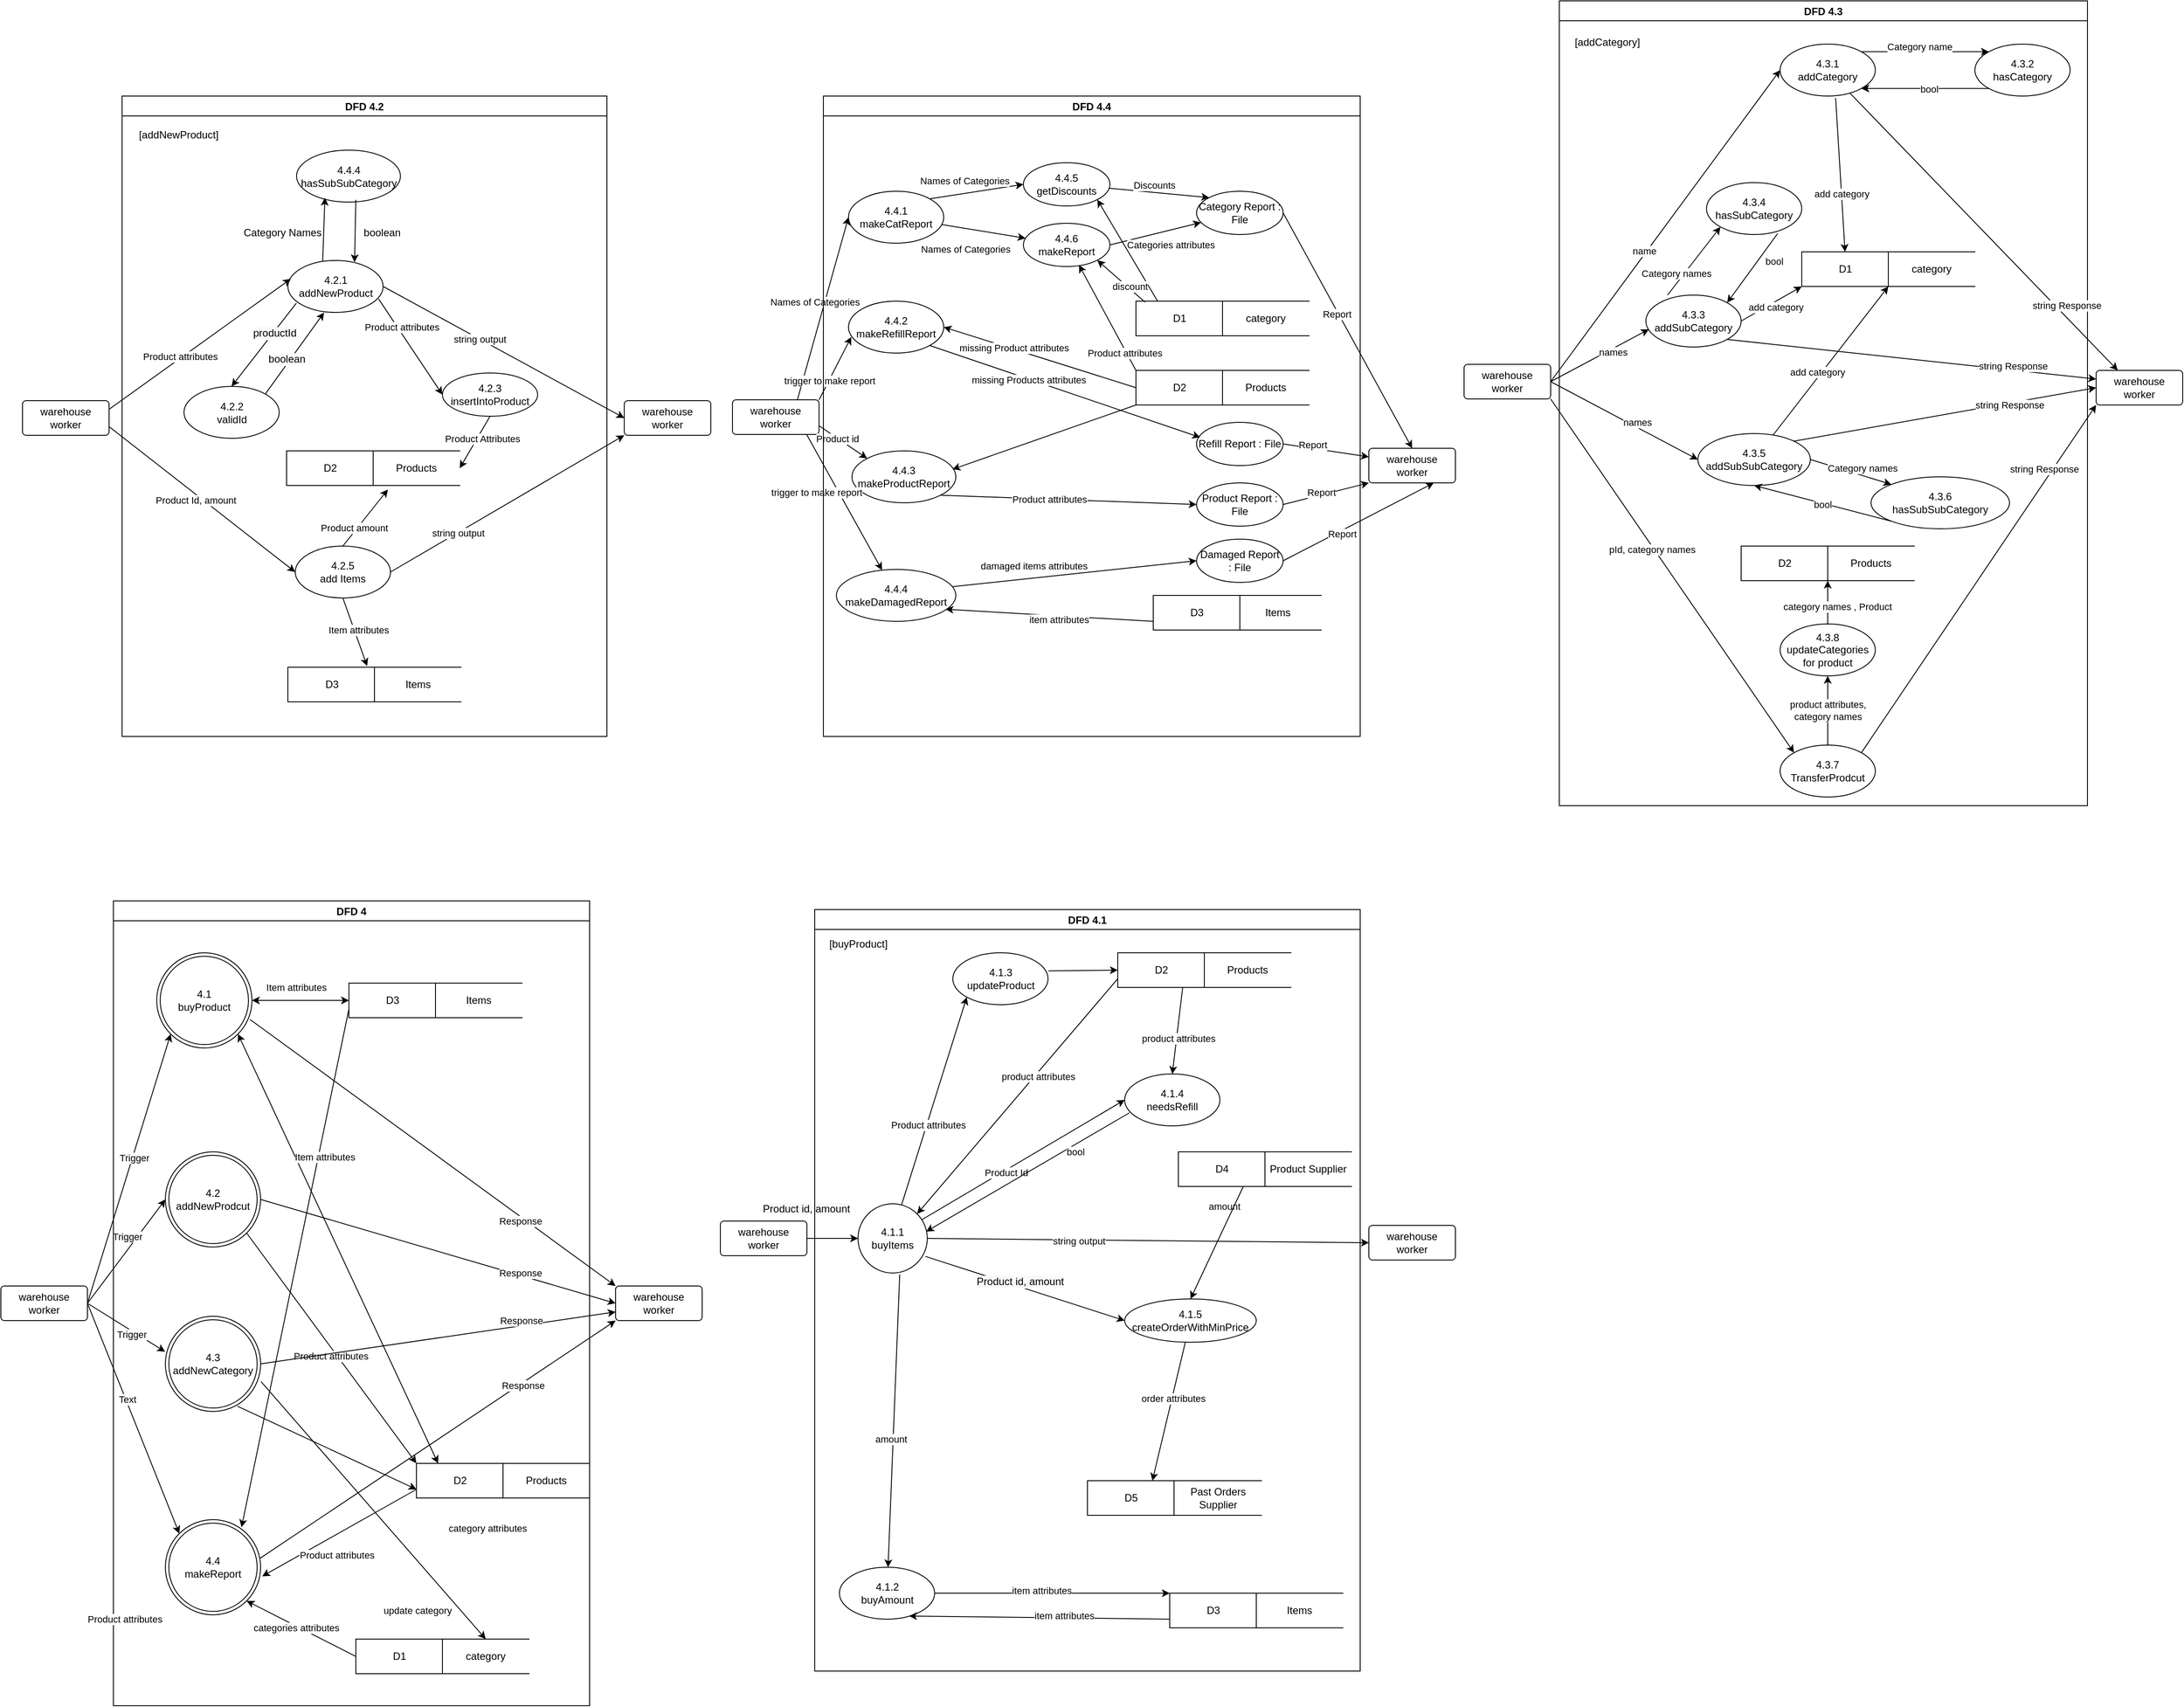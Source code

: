 <mxfile version="19.0.0" type="google"><diagram id="FBay_j93TuIZQz-Du4q9" name="Page-1"><mxGraphModel grid="1" page="1" gridSize="10" guides="1" tooltips="1" connect="1" arrows="1" fold="1" pageScale="1" pageWidth="850" pageHeight="1100" math="0" shadow="0"><root><mxCell id="0"/><mxCell id="1" parent="0"/><mxCell id="8p6gYLJbOIzL9z82iFy1-41" value="warehouse worker" style="rounded=1;arcSize=10;whiteSpace=wrap;html=1;align=center;" vertex="1" parent="1"><mxGeometry x="20" y="1575" width="100" height="40" as="geometry"/></mxCell><mxCell id="8p6gYLJbOIzL9z82iFy1-42" value="warehouse worker" style="rounded=1;arcSize=10;whiteSpace=wrap;html=1;align=center;" vertex="1" parent="1"><mxGeometry x="730" y="1575" width="100" height="40" as="geometry"/></mxCell><mxCell id="8p6gYLJbOIzL9z82iFy1-45" value="" style="endArrow=classic;html=1;rounded=0;exitX=1;exitY=0.5;exitDx=0;exitDy=0;entryX=0;entryY=1;entryDx=0;entryDy=0;" edge="1" parent="1" source="8p6gYLJbOIzL9z82iFy1-41" target="aXDPnApefvS-4sC78A2l-2"><mxGeometry width="50" height="50" relative="1" as="geometry"><mxPoint x="520" y="1760" as="sourcePoint"/><mxPoint x="175" y="1390" as="targetPoint"/></mxGeometry></mxCell><mxCell id="ZDRjKBa2InVMfo4hxxCy-12" value="Trigger" style="edgeLabel;html=1;align=center;verticalAlign=middle;resizable=0;points=[];" connectable="0" vertex="1" parent="8p6gYLJbOIzL9z82iFy1-45"><mxGeometry x="0.085" y="-2" relative="1" as="geometry"><mxPoint as="offset"/></mxGeometry></mxCell><mxCell id="8p6gYLJbOIzL9z82iFy1-47" value="" style="endArrow=classic;html=1;rounded=0;entryX=0;entryY=0.5;entryDx=0;entryDy=0;exitX=1;exitY=0.5;exitDx=0;exitDy=0;" edge="1" parent="1" source="8p6gYLJbOIzL9z82iFy1-41" target="aXDPnApefvS-4sC78A2l-3"><mxGeometry width="50" height="50" relative="1" as="geometry"><mxPoint x="130" y="1560" as="sourcePoint"/><mxPoint x="185" y="1570" as="targetPoint"/></mxGeometry></mxCell><mxCell id="ZDRjKBa2InVMfo4hxxCy-13" value="Trigger" style="edgeLabel;html=1;align=center;verticalAlign=middle;resizable=0;points=[];" connectable="0" vertex="1" parent="8p6gYLJbOIzL9z82iFy1-47"><mxGeometry x="0.303" y="1" relative="1" as="geometry"><mxPoint x="-12" y="1" as="offset"/></mxGeometry></mxCell><mxCell id="8p6gYLJbOIzL9z82iFy1-48" value="" style="endArrow=classic;html=1;rounded=0;exitX=1;exitY=0.5;exitDx=0;exitDy=0;entryX=0;entryY=0;entryDx=0;entryDy=0;" edge="1" parent="1" source="8p6gYLJbOIzL9z82iFy1-41" target="aXDPnApefvS-4sC78A2l-4"><mxGeometry width="50" height="50" relative="1" as="geometry"><mxPoint x="140.0" y="1590" as="sourcePoint"/><mxPoint x="185" y="1780" as="targetPoint"/></mxGeometry></mxCell><mxCell id="ZDRjKBa2InVMfo4hxxCy-14" value="Text" style="edgeLabel;html=1;align=center;verticalAlign=middle;resizable=0;points=[];" connectable="0" vertex="1" parent="8p6gYLJbOIzL9z82iFy1-48"><mxGeometry x="-0.161" y="1" relative="1" as="geometry"><mxPoint as="offset"/></mxGeometry></mxCell><mxCell id="8p6gYLJbOIzL9z82iFy1-50" value="" style="endArrow=classic;html=1;rounded=0;exitX=0.994;exitY=0.406;exitDx=0;exitDy=0;entryX=0;entryY=1;entryDx=0;entryDy=0;exitPerimeter=0;" edge="1" parent="1" source="aXDPnApefvS-4sC78A2l-4" target="8p6gYLJbOIzL9z82iFy1-42"><mxGeometry width="50" height="50" relative="1" as="geometry"><mxPoint x="295" y="1780" as="sourcePoint"/><mxPoint x="570" y="1580" as="targetPoint"/></mxGeometry></mxCell><mxCell id="ZDRjKBa2InVMfo4hxxCy-8" value="Response" style="edgeLabel;html=1;align=center;verticalAlign=middle;resizable=0;points=[];" connectable="0" vertex="1" parent="8p6gYLJbOIzL9z82iFy1-50"><mxGeometry x="-0.059" y="-3" relative="1" as="geometry"><mxPoint x="108" y="-73" as="offset"/></mxGeometry></mxCell><mxCell id="aXDPnApefvS-4sC78A2l-5" value="" style="endArrow=classic;html=1;rounded=0;exitX=1;exitY=0.5;exitDx=0;exitDy=0;entryX=0;entryY=0.5;entryDx=0;entryDy=0;" edge="1" parent="1" source="aXDPnApefvS-4sC78A2l-3" target="8p6gYLJbOIzL9z82iFy1-42"><mxGeometry width="50" height="50" relative="1" as="geometry"><mxPoint x="289.34" y="1774.66" as="sourcePoint"/><mxPoint x="730" y="1605" as="targetPoint"/></mxGeometry></mxCell><mxCell id="ZDRjKBa2InVMfo4hxxCy-7" value="Response" style="edgeLabel;html=1;align=center;verticalAlign=middle;resizable=0;points=[];" connectable="0" vertex="1" parent="aXDPnApefvS-4sC78A2l-5"><mxGeometry x="-0.103" y="5" relative="1" as="geometry"><mxPoint x="115" y="36" as="offset"/></mxGeometry></mxCell><mxCell id="aXDPnApefvS-4sC78A2l-6" value="" style="endArrow=classic;html=1;rounded=0;exitX=0.979;exitY=0.7;exitDx=0;exitDy=0;entryX=0;entryY=0;entryDx=0;entryDy=0;exitPerimeter=0;" edge="1" parent="1" source="aXDPnApefvS-4sC78A2l-2" target="8p6gYLJbOIzL9z82iFy1-42"><mxGeometry width="50" height="50" relative="1" as="geometry"><mxPoint x="290.0" y="1605" as="sourcePoint"/><mxPoint x="730" y="1605" as="targetPoint"/></mxGeometry></mxCell><mxCell id="ZDRjKBa2InVMfo4hxxCy-6" value="Response" style="edgeLabel;html=1;align=center;verticalAlign=middle;resizable=0;points=[];" connectable="0" vertex="1" parent="aXDPnApefvS-4sC78A2l-6"><mxGeometry x="-0.199" y="3" relative="1" as="geometry"><mxPoint x="141" y="112" as="offset"/></mxGeometry></mxCell><mxCell id="ZDRjKBa2InVMfo4hxxCy-3" value="DFD 4" style="swimlane;startSize=23;" vertex="1" parent="1"><mxGeometry x="150" y="1130" width="550" height="930" as="geometry"/></mxCell><mxCell id="8p6gYLJbOIzL9z82iFy1-28" value="D3" style="html=1;" vertex="1" parent="ZDRjKBa2InVMfo4hxxCy-3"><mxGeometry x="272" y="95" width="100" height="40" as="geometry"/></mxCell><mxCell id="8p6gYLJbOIzL9z82iFy1-29" value="Items" style="shape=partialRectangle;whiteSpace=wrap;html=1;left=0;right=0;fillColor=none;" vertex="1" parent="ZDRjKBa2InVMfo4hxxCy-3"><mxGeometry x="372" y="95" width="100" height="40" as="geometry"/></mxCell><mxCell id="8p6gYLJbOIzL9z82iFy1-34" value="" style="endArrow=classic;startArrow=classic;html=1;rounded=0;exitX=1;exitY=0.5;exitDx=0;exitDy=0;entryX=0;entryY=0.5;entryDx=0;entryDy=0;exitPerimeter=0;" edge="1" parent="ZDRjKBa2InVMfo4hxxCy-3" source="aXDPnApefvS-4sC78A2l-2" target="8p6gYLJbOIzL9z82iFy1-28"><mxGeometry width="50" height="50" relative="1" as="geometry"><mxPoint x="165.0" y="100" as="sourcePoint"/><mxPoint x="385" y="260" as="targetPoint"/></mxGeometry></mxCell><mxCell id="ZDRjKBa2InVMfo4hxxCy-4" value="Item attributes" style="edgeLabel;html=1;align=center;verticalAlign=middle;resizable=0;points=[];" connectable="0" vertex="1" parent="8p6gYLJbOIzL9z82iFy1-34"><mxGeometry x="-0.242" y="1" relative="1" as="geometry"><mxPoint x="8" y="-14" as="offset"/></mxGeometry></mxCell><mxCell id="aXDPnApefvS-4sC78A2l-2" value="&lt;span style=&quot;&quot;&gt;4.1&lt;br&gt;buyProduct&lt;/span&gt;" style="ellipse;shape=doubleEllipse;whiteSpace=wrap;html=1;aspect=fixed;" vertex="1" parent="ZDRjKBa2InVMfo4hxxCy-3"><mxGeometry x="50" y="60" width="110" height="110" as="geometry"/></mxCell><mxCell id="aXDPnApefvS-4sC78A2l-3" value="4.2&lt;br&gt;addNewProdcut" style="ellipse;shape=doubleEllipse;whiteSpace=wrap;html=1;aspect=fixed;" vertex="1" parent="ZDRjKBa2InVMfo4hxxCy-3"><mxGeometry x="60" y="290" width="110" height="110" as="geometry"/></mxCell><mxCell id="8p6gYLJbOIzL9z82iFy1-26" value="D2" style="html=1;" vertex="1" parent="ZDRjKBa2InVMfo4hxxCy-3"><mxGeometry x="350" y="650" width="100" height="40" as="geometry"/></mxCell><mxCell id="8p6gYLJbOIzL9z82iFy1-27" value="&lt;span style=&quot;&quot;&gt;Products&lt;/span&gt;" style="shape=partialRectangle;whiteSpace=wrap;html=1;left=0;right=0;fillColor=none;" vertex="1" parent="ZDRjKBa2InVMfo4hxxCy-3"><mxGeometry x="450" y="650" width="100" height="40" as="geometry"/></mxCell><mxCell id="8p6gYLJbOIzL9z82iFy1-92" value="" style="endArrow=classic;html=1;rounded=0;exitX=0;exitY=0.75;exitDx=0;exitDy=0;entryX=1.017;entryY=0.595;entryDx=0;entryDy=0;entryPerimeter=0;" edge="1" parent="ZDRjKBa2InVMfo4hxxCy-3" source="8p6gYLJbOIzL9z82iFy1-26" target="aXDPnApefvS-4sC78A2l-4"><mxGeometry width="50" height="50" relative="1" as="geometry"><mxPoint x="420" y="540" as="sourcePoint"/><mxPoint x="180" y="690" as="targetPoint"/></mxGeometry></mxCell><mxCell id="ZDRjKBa2InVMfo4hxxCy-11" value="Product attributes" style="edgeLabel;html=1;align=center;verticalAlign=middle;resizable=0;points=[];" connectable="0" vertex="1" parent="8p6gYLJbOIzL9z82iFy1-92"><mxGeometry x="0.221" y="3" relative="1" as="geometry"><mxPoint x="15" y="12" as="offset"/></mxGeometry></mxCell><mxCell id="aXDPnApefvS-4sC78A2l-4" value="4.4&lt;br&gt;makeReport" style="ellipse;shape=doubleEllipse;whiteSpace=wrap;html=1;aspect=fixed;" vertex="1" parent="ZDRjKBa2InVMfo4hxxCy-3"><mxGeometry x="60" y="715" width="110" height="110" as="geometry"/></mxCell><mxCell id="8p6gYLJbOIzL9z82iFy1-35" value="" style="endArrow=classic;startArrow=classic;html=1;rounded=0;exitX=1;exitY=1;exitDx=0;exitDy=0;entryX=0.25;entryY=0;entryDx=0;entryDy=0;" edge="1" parent="ZDRjKBa2InVMfo4hxxCy-3" source="aXDPnApefvS-4sC78A2l-2" target="8p6gYLJbOIzL9z82iFy1-26"><mxGeometry width="50" height="50" relative="1" as="geometry"><mxPoint x="233.35" y="273.1" as="sourcePoint"/><mxPoint x="411" y="460" as="targetPoint"/></mxGeometry></mxCell><mxCell id="ZDRjKBa2InVMfo4hxxCy-10" value="Product attributes" style="edgeLabel;html=1;align=center;verticalAlign=middle;resizable=0;points=[];" connectable="0" vertex="1" parent="8p6gYLJbOIzL9z82iFy1-35"><mxGeometry x="0.346" y="-5" relative="1" as="geometry"><mxPoint x="-282" y="340" as="offset"/></mxGeometry></mxCell><mxCell id="8p6gYLJbOIzL9z82iFy1-209" value="" style="endArrow=classic;html=1;rounded=0;entryX=0;entryY=0;entryDx=0;entryDy=0;exitX=1;exitY=1;exitDx=0;exitDy=0;" edge="1" parent="ZDRjKBa2InVMfo4hxxCy-3" source="aXDPnApefvS-4sC78A2l-3" target="8p6gYLJbOIzL9z82iFy1-26"><mxGeometry width="50" height="50" relative="1" as="geometry"><mxPoint x="230" y="460" as="sourcePoint"/><mxPoint x="590" y="550" as="targetPoint"/><Array as="points"/></mxGeometry></mxCell><mxCell id="ZDRjKBa2InVMfo4hxxCy-9" value="Product attributes" style="edgeLabel;html=1;align=center;verticalAlign=middle;resizable=0;points=[];" connectable="0" vertex="1" parent="8p6gYLJbOIzL9z82iFy1-209"><mxGeometry x="-0.126" y="-5" relative="1" as="geometry"><mxPoint x="15" y="23" as="offset"/></mxGeometry></mxCell><mxCell id="8p6gYLJbOIzL9z82iFy1-93" value="" style="endArrow=classic;html=1;rounded=0;entryX=0.8;entryY=0.079;entryDx=0;entryDy=0;exitX=0;exitY=0.75;exitDx=0;exitDy=0;entryPerimeter=0;" edge="1" parent="ZDRjKBa2InVMfo4hxxCy-3" source="8p6gYLJbOIzL9z82iFy1-28" target="aXDPnApefvS-4sC78A2l-4"><mxGeometry width="50" height="50" relative="1" as="geometry"><mxPoint x="340" y="270" as="sourcePoint"/><mxPoint x="218.806" y="614.568" as="targetPoint"/></mxGeometry></mxCell><mxCell id="ZDRjKBa2InVMfo4hxxCy-5" value="Item attributes" style="edgeLabel;html=1;align=center;verticalAlign=middle;resizable=0;points=[];" connectable="0" vertex="1" parent="8p6gYLJbOIzL9z82iFy1-93"><mxGeometry x="-0.214" y="1" relative="1" as="geometry"><mxPoint x="20" y="-65" as="offset"/></mxGeometry></mxCell><mxCell id="-cLbWYJ-x8AURgv_4bAP-172" value="4.3&lt;br&gt;addNewCategory" style="ellipse;shape=doubleEllipse;whiteSpace=wrap;html=1;aspect=fixed;" vertex="1" parent="ZDRjKBa2InVMfo4hxxCy-3"><mxGeometry x="60" y="480" width="110" height="110" as="geometry"/></mxCell><mxCell id="-cLbWYJ-x8AURgv_4bAP-235" value="D1" style="html=1;" vertex="1" parent="ZDRjKBa2InVMfo4hxxCy-3"><mxGeometry x="280" y="853.03" width="100" height="40" as="geometry"/></mxCell><mxCell id="-cLbWYJ-x8AURgv_4bAP-236" value="category" style="shape=partialRectangle;whiteSpace=wrap;html=1;left=0;right=0;fillColor=none;" vertex="1" parent="ZDRjKBa2InVMfo4hxxCy-3"><mxGeometry x="380" y="853.03" width="100" height="40" as="geometry"/></mxCell><mxCell id="-cLbWYJ-x8AURgv_4bAP-237" value="" style="endArrow=classic;html=1;rounded=0;exitX=0;exitY=0.5;exitDx=0;exitDy=0;entryX=1;entryY=1;entryDx=0;entryDy=0;" edge="1" parent="ZDRjKBa2InVMfo4hxxCy-3" source="-cLbWYJ-x8AURgv_4bAP-235" target="aXDPnApefvS-4sC78A2l-4"><mxGeometry width="50" height="50" relative="1" as="geometry"><mxPoint x="370" y="610" as="sourcePoint"/><mxPoint x="420" y="560" as="targetPoint"/></mxGeometry></mxCell><mxCell id="-cLbWYJ-x8AURgv_4bAP-239" value="categories attributes" style="edgeLabel;html=1;align=center;verticalAlign=middle;resizable=0;points=[];" connectable="0" vertex="1" parent="-cLbWYJ-x8AURgv_4bAP-237"><mxGeometry x="-0.402" y="-2" relative="1" as="geometry"><mxPoint x="-32" y="-12" as="offset"/></mxGeometry></mxCell><mxCell id="-cLbWYJ-x8AURgv_4bAP-238" value="" style="endArrow=classic;html=1;rounded=0;exitX=1.004;exitY=0.686;exitDx=0;exitDy=0;exitPerimeter=0;entryX=0.5;entryY=0;entryDx=0;entryDy=0;" edge="1" parent="ZDRjKBa2InVMfo4hxxCy-3" source="-cLbWYJ-x8AURgv_4bAP-172" target="-cLbWYJ-x8AURgv_4bAP-236"><mxGeometry width="50" height="50" relative="1" as="geometry"><mxPoint x="370" y="610" as="sourcePoint"/><mxPoint x="420" y="560" as="targetPoint"/></mxGeometry></mxCell><mxCell id="-cLbWYJ-x8AURgv_4bAP-240" value="category attributes" style="edgeLabel;html=1;align=center;verticalAlign=middle;resizable=0;points=[];" connectable="0" vertex="1" parent="-cLbWYJ-x8AURgv_4bAP-238"><mxGeometry x="-0.143" y="-6" relative="1" as="geometry"><mxPoint x="155" y="38" as="offset"/></mxGeometry></mxCell><mxCell id="-cLbWYJ-x8AURgv_4bAP-264" value="" style="endArrow=classic;html=1;rounded=0;exitX=0.757;exitY=0.945;exitDx=0;exitDy=0;exitPerimeter=0;entryX=0;entryY=0.75;entryDx=0;entryDy=0;" edge="1" parent="ZDRjKBa2InVMfo4hxxCy-3" source="-cLbWYJ-x8AURgv_4bAP-172" target="8p6gYLJbOIzL9z82iFy1-26"><mxGeometry width="50" height="50" relative="1" as="geometry"><mxPoint x="540" y="550" as="sourcePoint"/><mxPoint x="590" y="500" as="targetPoint"/></mxGeometry></mxCell><mxCell id="-cLbWYJ-x8AURgv_4bAP-265" value="update category" style="edgeLabel;html=1;align=center;verticalAlign=middle;resizable=0;points=[];" connectable="0" vertex="1" parent="-cLbWYJ-x8AURgv_4bAP-264"><mxGeometry x="-0.306" y="-4" relative="1" as="geometry"><mxPoint x="138" y="199" as="offset"/></mxGeometry></mxCell><mxCell id="-cLbWYJ-x8AURgv_4bAP-36" value="warehouse worker" style="rounded=1;arcSize=10;whiteSpace=wrap;html=1;align=center;" vertex="1" parent="1"><mxGeometry x="851" y="1500" width="100" height="40" as="geometry"/></mxCell><mxCell id="-cLbWYJ-x8AURgv_4bAP-37" value="" style="endArrow=classic;html=1;rounded=0;exitX=1;exitY=0.5;exitDx=0;exitDy=0;" edge="1" parent="1" source="-cLbWYJ-x8AURgv_4bAP-36" target="-cLbWYJ-x8AURgv_4bAP-410"><mxGeometry width="50" height="50" relative="1" as="geometry"><mxPoint x="1173.369" y="1569.736" as="sourcePoint"/><mxPoint x="1029.99" y="1519.96" as="targetPoint"/></mxGeometry></mxCell><mxCell id="-cLbWYJ-x8AURgv_4bAP-38" value="&lt;span style=&quot;font-size: 12px; background-color: rgb(248, 249, 250);&quot;&gt;Product id, amount&lt;/span&gt;" style="edgeLabel;html=1;align=center;verticalAlign=middle;resizable=0;points=[];" connectable="0" vertex="1" parent="-cLbWYJ-x8AURgv_4bAP-37"><mxGeometry x="0.124" y="-3" relative="1" as="geometry"><mxPoint x="-34" y="-37" as="offset"/></mxGeometry></mxCell><mxCell id="-cLbWYJ-x8AURgv_4bAP-39" value="warehouse worker" style="rounded=1;arcSize=10;whiteSpace=wrap;html=1;align=center;" vertex="1" parent="1"><mxGeometry x="1600" y="1505" width="100" height="40" as="geometry"/></mxCell><mxCell id="-cLbWYJ-x8AURgv_4bAP-40" value="" style="endArrow=classic;html=1;rounded=0;entryX=0;entryY=0.5;entryDx=0;entryDy=0;exitX=1;exitY=0.5;exitDx=0;exitDy=0;" edge="1" parent="1" source="-cLbWYJ-x8AURgv_4bAP-410" target="-cLbWYJ-x8AURgv_4bAP-39"><mxGeometry width="50" height="50" relative="1" as="geometry"><mxPoint x="1110.0" y="1525" as="sourcePoint"/><mxPoint x="1132.256" y="1680.052" as="targetPoint"/></mxGeometry></mxCell><mxCell id="-cLbWYJ-x8AURgv_4bAP-41" value="amount" style="edgeLabel;html=1;align=center;verticalAlign=middle;resizable=0;points=[];" connectable="0" vertex="1" parent="-cLbWYJ-x8AURgv_4bAP-40"><mxGeometry x="0.124" y="-3" relative="1" as="geometry"><mxPoint x="56" y="-43" as="offset"/></mxGeometry></mxCell><mxCell id="-cLbWYJ-x8AURgv_4bAP-42" value="string output" style="edgeLabel;html=1;align=center;verticalAlign=middle;resizable=0;points=[];" connectable="0" vertex="1" parent="-cLbWYJ-x8AURgv_4bAP-40"><mxGeometry x="-0.317" y="-1" relative="1" as="geometry"><mxPoint x="1" as="offset"/></mxGeometry></mxCell><mxCell id="-cLbWYJ-x8AURgv_4bAP-43" value="DFD 4.1" style="swimlane;" vertex="1" parent="1"><mxGeometry x="960" y="1140" width="630" height="880" as="geometry"/></mxCell><mxCell id="-cLbWYJ-x8AURgv_4bAP-13" value="4.1.3&lt;br&gt;updateProduct" style="ellipse;whiteSpace=wrap;html=1;align=center;" vertex="1" parent="-cLbWYJ-x8AURgv_4bAP-43"><mxGeometry x="159.5" y="50" width="110" height="60" as="geometry"/></mxCell><mxCell id="-cLbWYJ-x8AURgv_4bAP-4" value="D2" style="html=1;" vertex="1" parent="-cLbWYJ-x8AURgv_4bAP-43"><mxGeometry x="350" y="50" width="100" height="40" as="geometry"/></mxCell><mxCell id="-cLbWYJ-x8AURgv_4bAP-5" value="&lt;span style=&quot;&quot;&gt;Products&lt;/span&gt;" style="shape=partialRectangle;whiteSpace=wrap;html=1;left=0;right=0;fillColor=none;" vertex="1" parent="-cLbWYJ-x8AURgv_4bAP-43"><mxGeometry x="450" y="50" width="100" height="40" as="geometry"/></mxCell><mxCell id="-cLbWYJ-x8AURgv_4bAP-16" value="" style="endArrow=classic;html=1;rounded=0;exitX=1.004;exitY=0.347;exitDx=0;exitDy=0;entryX=0;entryY=0.5;entryDx=0;entryDy=0;exitPerimeter=0;" edge="1" parent="-cLbWYJ-x8AURgv_4bAP-43" source="-cLbWYJ-x8AURgv_4bAP-13" target="-cLbWYJ-x8AURgv_4bAP-4"><mxGeometry width="50" height="50" relative="1" as="geometry"><mxPoint x="-450.5" y="-1100" as="sourcePoint"/><mxPoint x="-400.5" y="-1150" as="targetPoint"/><Array as="points"/></mxGeometry></mxCell><mxCell id="-cLbWYJ-x8AURgv_4bAP-1" value="D3" style="html=1;" vertex="1" parent="-cLbWYJ-x8AURgv_4bAP-43"><mxGeometry x="410" y="790" width="100" height="40" as="geometry"/></mxCell><mxCell id="-cLbWYJ-x8AURgv_4bAP-2" value="Items" style="shape=partialRectangle;whiteSpace=wrap;html=1;left=0;right=0;fillColor=none;" vertex="1" parent="-cLbWYJ-x8AURgv_4bAP-43"><mxGeometry x="510" y="790" width="100" height="40" as="geometry"/></mxCell><mxCell id="-cLbWYJ-x8AURgv_4bAP-6" value="4.1.2&lt;br&gt;buyAmount" style="ellipse;whiteSpace=wrap;html=1;align=center;" vertex="1" parent="-cLbWYJ-x8AURgv_4bAP-43"><mxGeometry x="28.5" y="760" width="110" height="60" as="geometry"/></mxCell><mxCell id="-cLbWYJ-x8AURgv_4bAP-11" value="" style="endArrow=classic;html=1;rounded=0;entryX=0;entryY=0;entryDx=0;entryDy=0;" edge="1" parent="-cLbWYJ-x8AURgv_4bAP-43" source="-cLbWYJ-x8AURgv_4bAP-6" target="-cLbWYJ-x8AURgv_4bAP-1"><mxGeometry width="50" height="50" relative="1" as="geometry"><mxPoint x="200" y="430" as="sourcePoint"/><mxPoint x="339" y="490" as="targetPoint"/><Array as="points"/></mxGeometry></mxCell><mxCell id="-cLbWYJ-x8AURgv_4bAP-12" value="item attributes" style="edgeLabel;html=1;align=center;verticalAlign=middle;resizable=0;points=[];" connectable="0" vertex="1" parent="-cLbWYJ-x8AURgv_4bAP-11"><mxGeometry x="-0.139" y="-3" relative="1" as="geometry"><mxPoint x="6" y="-6" as="offset"/></mxGeometry></mxCell><mxCell id="-cLbWYJ-x8AURgv_4bAP-9" value="" style="endArrow=classic;html=1;rounded=0;exitX=0;exitY=0.75;exitDx=0;exitDy=0;entryX=0.732;entryY=0.94;entryDx=0;entryDy=0;entryPerimeter=0;" edge="1" parent="-cLbWYJ-x8AURgv_4bAP-43" source="-cLbWYJ-x8AURgv_4bAP-1" target="-cLbWYJ-x8AURgv_4bAP-6"><mxGeometry width="50" height="50" relative="1" as="geometry"><mxPoint x="-571.5" y="-830" as="sourcePoint"/><mxPoint x="148.5" y="510" as="targetPoint"/></mxGeometry></mxCell><mxCell id="-cLbWYJ-x8AURgv_4bAP-10" value="item attributes" style="edgeLabel;html=1;align=center;verticalAlign=middle;resizable=0;points=[];" connectable="0" vertex="1" parent="-cLbWYJ-x8AURgv_4bAP-9"><mxGeometry x="-0.185" y="-3" relative="1" as="geometry"><mxPoint as="offset"/></mxGeometry></mxCell><mxCell id="-cLbWYJ-x8AURgv_4bAP-7" value="" style="endArrow=classic;html=1;rounded=0;exitX=0.602;exitY=1.021;exitDx=0;exitDy=0;exitPerimeter=0;" edge="1" parent="-cLbWYJ-x8AURgv_4bAP-43" source="-cLbWYJ-x8AURgv_4bAP-410" target="-cLbWYJ-x8AURgv_4bAP-6"><mxGeometry width="50" height="50" relative="1" as="geometry"><mxPoint x="102.706" y="429.941" as="sourcePoint"/><mxPoint x="-650.5" y="-1150" as="targetPoint"/></mxGeometry></mxCell><mxCell id="-cLbWYJ-x8AURgv_4bAP-8" value="amount" style="edgeLabel;html=1;align=center;verticalAlign=middle;resizable=0;points=[];" connectable="0" vertex="1" parent="-cLbWYJ-x8AURgv_4bAP-7"><mxGeometry x="0.124" y="-3" relative="1" as="geometry"><mxPoint as="offset"/></mxGeometry></mxCell><mxCell id="-cLbWYJ-x8AURgv_4bAP-14" value="" style="endArrow=classic;html=1;rounded=0;exitX=0.624;exitY=0.032;exitDx=0;exitDy=0;entryX=0;entryY=1;entryDx=0;entryDy=0;exitPerimeter=0;" edge="1" parent="-cLbWYJ-x8AURgv_4bAP-43" source="-cLbWYJ-x8AURgv_4bAP-410" target="-cLbWYJ-x8AURgv_4bAP-13"><mxGeometry width="50" height="50" relative="1" as="geometry"><mxPoint x="105" y="340" as="sourcePoint"/><mxPoint x="-400.5" y="-1150" as="targetPoint"/></mxGeometry></mxCell><mxCell id="-cLbWYJ-x8AURgv_4bAP-15" value="Product attributes" style="edgeLabel;html=1;align=center;verticalAlign=middle;resizable=0;points=[];" connectable="0" vertex="1" parent="-cLbWYJ-x8AURgv_4bAP-14"><mxGeometry x="-0.216" y="-1" relative="1" as="geometry"><mxPoint as="offset"/></mxGeometry></mxCell><mxCell id="-cLbWYJ-x8AURgv_4bAP-17" value="" style="endArrow=classic;html=1;rounded=0;exitX=0;exitY=0.75;exitDx=0;exitDy=0;entryX=1;entryY=0;entryDx=0;entryDy=0;" edge="1" parent="-cLbWYJ-x8AURgv_4bAP-43" source="-cLbWYJ-x8AURgv_4bAP-4" target="-cLbWYJ-x8AURgv_4bAP-410"><mxGeometry width="50" height="50" relative="1" as="geometry"><mxPoint x="-450.5" y="-1100" as="sourcePoint"/><mxPoint x="136.82" y="353.18" as="targetPoint"/></mxGeometry></mxCell><mxCell id="-cLbWYJ-x8AURgv_4bAP-18" value="product attributes" style="edgeLabel;html=1;align=center;verticalAlign=middle;resizable=0;points=[];" connectable="0" vertex="1" parent="-cLbWYJ-x8AURgv_4bAP-17"><mxGeometry x="-0.182" y="3" relative="1" as="geometry"><mxPoint as="offset"/></mxGeometry></mxCell><mxCell id="-cLbWYJ-x8AURgv_4bAP-31" value="D5" style="html=1;" vertex="1" parent="-cLbWYJ-x8AURgv_4bAP-43"><mxGeometry x="315" y="660" width="100" height="40" as="geometry"/></mxCell><mxCell id="-cLbWYJ-x8AURgv_4bAP-32" value="Past Orders Supplier" style="shape=partialRectangle;whiteSpace=wrap;html=1;left=0;right=0;fillColor=none;" vertex="1" parent="-cLbWYJ-x8AURgv_4bAP-43"><mxGeometry x="416" y="660" width="100" height="40" as="geometry"/></mxCell><mxCell id="-cLbWYJ-x8AURgv_4bAP-34" value="" style="endArrow=classic;html=1;rounded=0;entryX=0.75;entryY=0;entryDx=0;entryDy=0;" edge="1" parent="-cLbWYJ-x8AURgv_4bAP-43" source="-cLbWYJ-x8AURgv_4bAP-22" target="-cLbWYJ-x8AURgv_4bAP-31"><mxGeometry width="50" height="50" relative="1" as="geometry"><mxPoint x="398.5" y="500" as="sourcePoint"/><mxPoint x="-291.5" y="-1050" as="targetPoint"/><Array as="points"/></mxGeometry></mxCell><mxCell id="-cLbWYJ-x8AURgv_4bAP-69" value="order attributes" style="edgeLabel;html=1;align=center;verticalAlign=middle;resizable=0;points=[];" connectable="0" vertex="1" parent="-cLbWYJ-x8AURgv_4bAP-34"><mxGeometry x="-0.199" y="1" relative="1" as="geometry"><mxPoint as="offset"/></mxGeometry></mxCell><mxCell id="-cLbWYJ-x8AURgv_4bAP-22" value="4.1.5&lt;br&gt;createOrderWithMinPrice" style="ellipse;whiteSpace=wrap;html=1;align=center;" vertex="1" parent="-cLbWYJ-x8AURgv_4bAP-43"><mxGeometry x="358" y="450" width="152" height="50" as="geometry"/></mxCell><mxCell id="-cLbWYJ-x8AURgv_4bAP-27" value="" style="endArrow=classic;html=1;rounded=0;entryX=0;entryY=0.5;entryDx=0;entryDy=0;exitX=0.972;exitY=0.76;exitDx=0;exitDy=0;exitPerimeter=0;" edge="1" parent="-cLbWYJ-x8AURgv_4bAP-43" source="-cLbWYJ-x8AURgv_4bAP-410" target="-cLbWYJ-x8AURgv_4bAP-22"><mxGeometry width="50" height="50" relative="1" as="geometry"><mxPoint x="136.82" y="416.82" as="sourcePoint"/><mxPoint x="-520.5" y="-1150" as="targetPoint"/></mxGeometry></mxCell><mxCell id="-cLbWYJ-x8AURgv_4bAP-28" value="&lt;span style=&quot;font-size: 12px; background-color: rgb(248, 249, 250);&quot;&gt;Product id, amount&lt;/span&gt;" style="edgeLabel;html=1;align=center;verticalAlign=middle;resizable=0;points=[];" connectable="0" vertex="1" parent="-cLbWYJ-x8AURgv_4bAP-27"><mxGeometry x="-0.308" y="1" relative="1" as="geometry"><mxPoint x="29" y="4" as="offset"/></mxGeometry></mxCell><mxCell id="-cLbWYJ-x8AURgv_4bAP-29" value="D4" style="html=1;" vertex="1" parent="-cLbWYJ-x8AURgv_4bAP-43"><mxGeometry x="420" y="280" width="100" height="40" as="geometry"/></mxCell><mxCell id="-cLbWYJ-x8AURgv_4bAP-30" value="Product Supplier" style="shape=partialRectangle;whiteSpace=wrap;html=1;left=0;right=0;fillColor=none;" vertex="1" parent="-cLbWYJ-x8AURgv_4bAP-43"><mxGeometry x="520" y="280" width="100" height="40" as="geometry"/></mxCell><mxCell id="-cLbWYJ-x8AURgv_4bAP-33" value="" style="endArrow=classic;html=1;rounded=0;exitX=0.75;exitY=1;exitDx=0;exitDy=0;entryX=0.5;entryY=0;entryDx=0;entryDy=0;" edge="1" parent="-cLbWYJ-x8AURgv_4bAP-43" source="-cLbWYJ-x8AURgv_4bAP-29" target="-cLbWYJ-x8AURgv_4bAP-22"><mxGeometry width="50" height="50" relative="1" as="geometry"><mxPoint x="-391.5" y="-1089" as="sourcePoint"/><mxPoint x="-411.13" y="-1058.75" as="targetPoint"/></mxGeometry></mxCell><mxCell id="-cLbWYJ-x8AURgv_4bAP-19" value="4.1.4&lt;br&gt;needsRefill" style="ellipse;whiteSpace=wrap;html=1;align=center;" vertex="1" parent="-cLbWYJ-x8AURgv_4bAP-43"><mxGeometry x="358" y="190" width="110" height="60" as="geometry"/></mxCell><mxCell id="-cLbWYJ-x8AURgv_4bAP-20" value="" style="endArrow=classic;html=1;rounded=0;exitX=0.907;exitY=0.239;exitDx=0;exitDy=0;entryX=0;entryY=0.5;entryDx=0;entryDy=0;exitPerimeter=0;" edge="1" parent="-cLbWYJ-x8AURgv_4bAP-43" source="-cLbWYJ-x8AURgv_4bAP-410" target="-cLbWYJ-x8AURgv_4bAP-19"><mxGeometry width="50" height="50" relative="1" as="geometry"><mxPoint x="150.81" y="370.15" as="sourcePoint"/><mxPoint x="-400.5" y="-1150" as="targetPoint"/></mxGeometry></mxCell><mxCell id="-cLbWYJ-x8AURgv_4bAP-21" value="Product Id" style="edgeLabel;html=1;align=center;verticalAlign=middle;resizable=0;points=[];" connectable="0" vertex="1" parent="-cLbWYJ-x8AURgv_4bAP-20"><mxGeometry x="-0.369" y="-1" relative="1" as="geometry"><mxPoint x="23" y="-12" as="offset"/></mxGeometry></mxCell><mxCell id="-cLbWYJ-x8AURgv_4bAP-23" value="" style="endArrow=classic;html=1;rounded=0;exitX=0.75;exitY=1;exitDx=0;exitDy=0;entryX=0.5;entryY=0;entryDx=0;entryDy=0;" edge="1" parent="-cLbWYJ-x8AURgv_4bAP-43" source="-cLbWYJ-x8AURgv_4bAP-4" target="-cLbWYJ-x8AURgv_4bAP-19"><mxGeometry width="50" height="50" relative="1" as="geometry"><mxPoint x="-450.5" y="-1100" as="sourcePoint"/><mxPoint x="-400.5" y="-1150" as="targetPoint"/></mxGeometry></mxCell><mxCell id="-cLbWYJ-x8AURgv_4bAP-24" value="product attributes" style="edgeLabel;html=1;align=center;verticalAlign=middle;resizable=0;points=[];" connectable="0" vertex="1" parent="-cLbWYJ-x8AURgv_4bAP-23"><mxGeometry x="0.414" y="3" relative="1" as="geometry"><mxPoint y="-12" as="offset"/></mxGeometry></mxCell><mxCell id="-cLbWYJ-x8AURgv_4bAP-25" value="" style="endArrow=classic;html=1;rounded=0;entryX=0.983;entryY=0.402;entryDx=0;entryDy=0;exitX=0.05;exitY=0.748;exitDx=0;exitDy=0;exitPerimeter=0;entryPerimeter=0;" edge="1" parent="-cLbWYJ-x8AURgv_4bAP-43" source="-cLbWYJ-x8AURgv_4bAP-19" target="-cLbWYJ-x8AURgv_4bAP-410"><mxGeometry width="50" height="50" relative="1" as="geometry"><mxPoint x="-570.5" y="-1100" as="sourcePoint"/><mxPoint x="150.0" y="385" as="targetPoint"/></mxGeometry></mxCell><mxCell id="-cLbWYJ-x8AURgv_4bAP-26" value="bool" style="edgeLabel;html=1;align=center;verticalAlign=middle;resizable=0;points=[];" connectable="0" vertex="1" parent="-cLbWYJ-x8AURgv_4bAP-25"><mxGeometry x="-0.371" y="-2" relative="1" as="geometry"><mxPoint x="12" y="3" as="offset"/></mxGeometry></mxCell><mxCell id="-cLbWYJ-x8AURgv_4bAP-3" value="[buyProduct]" style="text;html=1;resizable=0;autosize=1;align=center;verticalAlign=middle;points=[];fillColor=none;strokeColor=none;rounded=0;" vertex="1" parent="-cLbWYJ-x8AURgv_4bAP-43"><mxGeometry x="10" y="30" width="80" height="20" as="geometry"/></mxCell><mxCell id="-cLbWYJ-x8AURgv_4bAP-410" value="&lt;span style=&quot;&quot;&gt;4.1.1&lt;/span&gt;&lt;br style=&quot;&quot;&gt;&lt;span style=&quot;&quot;&gt;buyItems&lt;/span&gt;" style="ellipse;whiteSpace=wrap;html=1;" vertex="1" parent="-cLbWYJ-x8AURgv_4bAP-43"><mxGeometry x="50" y="340" width="80" height="80" as="geometry"/></mxCell><mxCell id="-cLbWYJ-x8AURgv_4bAP-70" value="4.4.2&lt;br&gt;makeRefillReport" style="ellipse;whiteSpace=wrap;html=1;align=center;" vertex="1" parent="1"><mxGeometry x="999" y="437" width="110" height="60" as="geometry"/></mxCell><mxCell id="-cLbWYJ-x8AURgv_4bAP-71" value="4.4.3&lt;br&gt;makeProductReport" style="ellipse;whiteSpace=wrap;html=1;align=center;" vertex="1" parent="1"><mxGeometry x="1003" y="610" width="120" height="60" as="geometry"/></mxCell><mxCell id="-cLbWYJ-x8AURgv_4bAP-72" value="D1" style="html=1;" vertex="1" parent="1"><mxGeometry x="1331" y="437" width="100" height="40" as="geometry"/></mxCell><mxCell id="-cLbWYJ-x8AURgv_4bAP-73" value="category" style="shape=partialRectangle;whiteSpace=wrap;html=1;left=0;right=0;fillColor=none;" vertex="1" parent="1"><mxGeometry x="1431" y="437" width="100" height="40" as="geometry"/></mxCell><mxCell id="-cLbWYJ-x8AURgv_4bAP-74" value="&lt;div&gt;4.4.4&lt;/div&gt;&lt;div&gt;makeDamagedReport&lt;/div&gt;" style="ellipse;whiteSpace=wrap;html=1;align=center;" vertex="1" parent="1"><mxGeometry x="985" y="747" width="138" height="60" as="geometry"/></mxCell><mxCell id="-cLbWYJ-x8AURgv_4bAP-75" value="4.4.1&lt;br&gt;makeCatReport" style="ellipse;whiteSpace=wrap;html=1;align=center;" vertex="1" parent="1"><mxGeometry x="999" y="310" width="110" height="60" as="geometry"/></mxCell><mxCell id="-cLbWYJ-x8AURgv_4bAP-76" value="D2" style="html=1;" vertex="1" parent="1"><mxGeometry x="1331" y="517" width="100" height="40" as="geometry"/></mxCell><mxCell id="-cLbWYJ-x8AURgv_4bAP-77" value="Products" style="shape=partialRectangle;whiteSpace=wrap;html=1;left=0;right=0;fillColor=none;" vertex="1" parent="1"><mxGeometry x="1431" y="517" width="100" height="40" as="geometry"/></mxCell><mxCell id="-cLbWYJ-x8AURgv_4bAP-78" value="D3" style="html=1;" vertex="1" parent="1"><mxGeometry x="1351" y="777" width="100" height="40" as="geometry"/></mxCell><mxCell id="-cLbWYJ-x8AURgv_4bAP-79" value="Items" style="shape=partialRectangle;whiteSpace=wrap;html=1;left=0;right=0;fillColor=none;" vertex="1" parent="1"><mxGeometry x="1445" y="777" width="100" height="40" as="geometry"/></mxCell><mxCell id="-cLbWYJ-x8AURgv_4bAP-80" value="4.4.6&lt;br&gt;makeReport" style="ellipse;whiteSpace=wrap;html=1;align=center;" vertex="1" parent="1"><mxGeometry x="1201" y="347" width="100" height="50" as="geometry"/></mxCell><mxCell id="-cLbWYJ-x8AURgv_4bAP-81" value="4.4.5&lt;br&gt;getDiscounts" style="ellipse;whiteSpace=wrap;html=1;align=center;" vertex="1" parent="1"><mxGeometry x="1201" y="277" width="100" height="50" as="geometry"/></mxCell><mxCell id="-cLbWYJ-x8AURgv_4bAP-82" value="Category Report : File" style="ellipse;whiteSpace=wrap;html=1;align=center;" vertex="1" parent="1"><mxGeometry x="1401" y="310" width="100" height="50" as="geometry"/></mxCell><mxCell id="-cLbWYJ-x8AURgv_4bAP-83" value="" style="endArrow=classic;html=1;rounded=0;exitX=1;exitY=0;exitDx=0;exitDy=0;entryX=0;entryY=0.5;entryDx=0;entryDy=0;" edge="1" parent="1" source="-cLbWYJ-x8AURgv_4bAP-75" target="-cLbWYJ-x8AURgv_4bAP-81"><mxGeometry width="50" height="50" relative="1" as="geometry"><mxPoint x="320" y="95" as="sourcePoint"/><mxPoint x="370" y="45" as="targetPoint"/></mxGeometry></mxCell><mxCell id="-cLbWYJ-x8AURgv_4bAP-84" value="Names of Categories" style="edgeLabel;html=1;align=center;verticalAlign=middle;resizable=0;points=[];" connectable="0" vertex="1" parent="-cLbWYJ-x8AURgv_4bAP-83"><mxGeometry x="-0.12" relative="1" as="geometry"><mxPoint x="-8" y="-14" as="offset"/></mxGeometry></mxCell><mxCell id="-cLbWYJ-x8AURgv_4bAP-85" value="" style="endArrow=classic;html=1;rounded=0;" edge="1" parent="1" source="-cLbWYJ-x8AURgv_4bAP-75" target="-cLbWYJ-x8AURgv_4bAP-80"><mxGeometry width="50" height="50" relative="1" as="geometry"><mxPoint x="320" y="95" as="sourcePoint"/><mxPoint x="370" y="45" as="targetPoint"/></mxGeometry></mxCell><mxCell id="-cLbWYJ-x8AURgv_4bAP-86" value="Names of Categories" style="edgeLabel;html=1;align=center;verticalAlign=middle;resizable=0;points=[];" connectable="0" vertex="1" parent="-cLbWYJ-x8AURgv_4bAP-85"><mxGeometry x="-0.244" y="-2" relative="1" as="geometry"><mxPoint x="-9" y="20" as="offset"/></mxGeometry></mxCell><mxCell id="-cLbWYJ-x8AURgv_4bAP-87" value="" style="endArrow=classic;html=1;rounded=0;entryX=0;entryY=0;entryDx=0;entryDy=0;" edge="1" parent="1" source="-cLbWYJ-x8AURgv_4bAP-81" target="-cLbWYJ-x8AURgv_4bAP-82"><mxGeometry width="50" height="50" relative="1" as="geometry"><mxPoint x="320" y="175" as="sourcePoint"/><mxPoint x="370" y="125" as="targetPoint"/></mxGeometry></mxCell><mxCell id="-cLbWYJ-x8AURgv_4bAP-88" value="Discounts" style="edgeLabel;html=1;align=center;verticalAlign=middle;resizable=0;points=[];" connectable="0" vertex="1" parent="-cLbWYJ-x8AURgv_4bAP-87"><mxGeometry x="-0.443" y="-3" relative="1" as="geometry"><mxPoint x="19" y="-10" as="offset"/></mxGeometry></mxCell><mxCell id="-cLbWYJ-x8AURgv_4bAP-89" value="" style="endArrow=classic;html=1;rounded=0;exitX=1;exitY=0.5;exitDx=0;exitDy=0;" edge="1" parent="1" source="-cLbWYJ-x8AURgv_4bAP-80" target="-cLbWYJ-x8AURgv_4bAP-82"><mxGeometry width="50" height="50" relative="1" as="geometry"><mxPoint x="320" y="175" as="sourcePoint"/><mxPoint x="370" y="125" as="targetPoint"/></mxGeometry></mxCell><mxCell id="-cLbWYJ-x8AURgv_4bAP-90" value="Categories attributes" style="edgeLabel;html=1;align=center;verticalAlign=middle;resizable=0;points=[];" connectable="0" vertex="1" parent="-cLbWYJ-x8AURgv_4bAP-89"><mxGeometry x="-0.354" relative="1" as="geometry"><mxPoint x="36" y="8" as="offset"/></mxGeometry></mxCell><mxCell id="-cLbWYJ-x8AURgv_4bAP-91" value="" style="endArrow=classic;html=1;rounded=0;exitX=0.25;exitY=0;exitDx=0;exitDy=0;entryX=1;entryY=1;entryDx=0;entryDy=0;" edge="1" parent="1" source="-cLbWYJ-x8AURgv_4bAP-72" target="-cLbWYJ-x8AURgv_4bAP-81"><mxGeometry width="50" height="50" relative="1" as="geometry"><mxPoint x="230" y="305" as="sourcePoint"/><mxPoint x="280" y="255" as="targetPoint"/></mxGeometry></mxCell><mxCell id="-cLbWYJ-x8AURgv_4bAP-92" value="" style="endArrow=classic;html=1;rounded=0;exitX=0.105;exitY=0.027;exitDx=0;exitDy=0;exitPerimeter=0;entryX=1;entryY=1;entryDx=0;entryDy=0;" edge="1" parent="1" source="-cLbWYJ-x8AURgv_4bAP-72" target="-cLbWYJ-x8AURgv_4bAP-80"><mxGeometry width="50" height="50" relative="1" as="geometry"><mxPoint x="230" y="215" as="sourcePoint"/><mxPoint x="280" y="165" as="targetPoint"/></mxGeometry></mxCell><mxCell id="-cLbWYJ-x8AURgv_4bAP-93" value="discount" style="edgeLabel;html=1;align=center;verticalAlign=middle;resizable=0;points=[];" connectable="0" vertex="1" parent="-cLbWYJ-x8AURgv_4bAP-92"><mxGeometry x="-0.288" y="-2" relative="1" as="geometry"><mxPoint as="offset"/></mxGeometry></mxCell><mxCell id="-cLbWYJ-x8AURgv_4bAP-94" value="" style="endArrow=classic;html=1;rounded=0;exitX=0;exitY=0;exitDx=0;exitDy=0;entryX=0.642;entryY=0.964;entryDx=0;entryDy=0;entryPerimeter=0;" edge="1" parent="1" source="-cLbWYJ-x8AURgv_4bAP-76" target="-cLbWYJ-x8AURgv_4bAP-80"><mxGeometry width="50" height="50" relative="1" as="geometry"><mxPoint x="230" y="215" as="sourcePoint"/><mxPoint x="280" y="165" as="targetPoint"/></mxGeometry></mxCell><mxCell id="-cLbWYJ-x8AURgv_4bAP-95" value="Product attributes" style="edgeLabel;html=1;align=center;verticalAlign=middle;resizable=0;points=[];" connectable="0" vertex="1" parent="-cLbWYJ-x8AURgv_4bAP-94"><mxGeometry x="-0.306" y="-4" relative="1" as="geometry"><mxPoint x="6" y="24" as="offset"/></mxGeometry></mxCell><mxCell id="-cLbWYJ-x8AURgv_4bAP-96" value="" style="endArrow=classic;html=1;rounded=0;exitX=0;exitY=0.5;exitDx=0;exitDy=0;entryX=1;entryY=0.5;entryDx=0;entryDy=0;" edge="1" parent="1" source="-cLbWYJ-x8AURgv_4bAP-76" target="-cLbWYJ-x8AURgv_4bAP-70"><mxGeometry width="50" height="50" relative="1" as="geometry"><mxPoint x="250" y="295" as="sourcePoint"/><mxPoint x="310" y="265" as="targetPoint"/></mxGeometry></mxCell><mxCell id="-cLbWYJ-x8AURgv_4bAP-97" value="missing Product attributes" style="edgeLabel;html=1;align=center;verticalAlign=middle;resizable=0;points=[];" connectable="0" vertex="1" parent="-cLbWYJ-x8AURgv_4bAP-96"><mxGeometry x="0.096" y="-4" relative="1" as="geometry"><mxPoint x="-21" y="-4" as="offset"/></mxGeometry></mxCell><mxCell id="-cLbWYJ-x8AURgv_4bAP-98" value="Refill Report : File" style="ellipse;whiteSpace=wrap;html=1;align=center;" vertex="1" parent="1"><mxGeometry x="1401" y="577" width="100" height="50" as="geometry"/></mxCell><mxCell id="-cLbWYJ-x8AURgv_4bAP-99" value="" style="endArrow=classic;html=1;rounded=0;exitX=1;exitY=1;exitDx=0;exitDy=0;entryX=0.042;entryY=0.348;entryDx=0;entryDy=0;entryPerimeter=0;" edge="1" parent="1" source="-cLbWYJ-x8AURgv_4bAP-70" target="-cLbWYJ-x8AURgv_4bAP-98"><mxGeometry width="50" height="50" relative="1" as="geometry"><mxPoint x="250" y="185" as="sourcePoint"/><mxPoint x="300" y="135" as="targetPoint"/></mxGeometry></mxCell><mxCell id="-cLbWYJ-x8AURgv_4bAP-100" value="missing Products attributes" style="edgeLabel;html=1;align=center;verticalAlign=middle;resizable=0;points=[];" connectable="0" vertex="1" parent="-cLbWYJ-x8AURgv_4bAP-99"><mxGeometry x="-0.265" y="-1" relative="1" as="geometry"><mxPoint as="offset"/></mxGeometry></mxCell><mxCell id="-cLbWYJ-x8AURgv_4bAP-101" value="" style="endArrow=classic;html=1;rounded=0;exitX=0;exitY=1;exitDx=0;exitDy=0;entryX=0.968;entryY=0.355;entryDx=0;entryDy=0;entryPerimeter=0;" edge="1" parent="1" source="-cLbWYJ-x8AURgv_4bAP-76" target="-cLbWYJ-x8AURgv_4bAP-71"><mxGeometry width="50" height="50" relative="1" as="geometry"><mxPoint x="170" y="265" as="sourcePoint"/><mxPoint x="220" y="215" as="targetPoint"/></mxGeometry></mxCell><mxCell id="-cLbWYJ-x8AURgv_4bAP-102" value="Product Report : File" style="ellipse;whiteSpace=wrap;html=1;align=center;" vertex="1" parent="1"><mxGeometry x="1401" y="647" width="100" height="50" as="geometry"/></mxCell><mxCell id="-cLbWYJ-x8AURgv_4bAP-103" value="" style="endArrow=classic;html=1;rounded=0;exitX=1;exitY=1;exitDx=0;exitDy=0;entryX=0;entryY=0.5;entryDx=0;entryDy=0;" edge="1" parent="1" source="-cLbWYJ-x8AURgv_4bAP-71" target="-cLbWYJ-x8AURgv_4bAP-102"><mxGeometry width="50" height="50" relative="1" as="geometry"><mxPoint x="200" y="305" as="sourcePoint"/><mxPoint x="250" y="255" as="targetPoint"/></mxGeometry></mxCell><mxCell id="-cLbWYJ-x8AURgv_4bAP-104" value="Product attributes" style="edgeLabel;html=1;align=center;verticalAlign=middle;resizable=0;points=[];" connectable="0" vertex="1" parent="-cLbWYJ-x8AURgv_4bAP-103"><mxGeometry x="-0.357" y="-3" relative="1" as="geometry"><mxPoint x="30" y="-2" as="offset"/></mxGeometry></mxCell><mxCell id="-cLbWYJ-x8AURgv_4bAP-105" value="" style="endArrow=classic;html=1;rounded=0;exitX=0;exitY=0.75;exitDx=0;exitDy=0;entryX=0.914;entryY=0.767;entryDx=0;entryDy=0;entryPerimeter=0;" edge="1" parent="1" source="-cLbWYJ-x8AURgv_4bAP-78" target="-cLbWYJ-x8AURgv_4bAP-74"><mxGeometry width="50" height="50" relative="1" as="geometry"><mxPoint x="350" y="525" as="sourcePoint"/><mxPoint x="400" y="475" as="targetPoint"/></mxGeometry></mxCell><mxCell id="-cLbWYJ-x8AURgv_4bAP-106" value="item attributes" style="edgeLabel;html=1;align=center;verticalAlign=middle;resizable=0;points=[];" connectable="0" vertex="1" parent="-cLbWYJ-x8AURgv_4bAP-105"><mxGeometry x="-0.088" y="4" relative="1" as="geometry"><mxPoint as="offset"/></mxGeometry></mxCell><mxCell id="-cLbWYJ-x8AURgv_4bAP-107" value="Damaged Report : File" style="ellipse;whiteSpace=wrap;html=1;align=center;" vertex="1" parent="1"><mxGeometry x="1401" y="712" width="100" height="50" as="geometry"/></mxCell><mxCell id="-cLbWYJ-x8AURgv_4bAP-108" value="" style="endArrow=classic;html=1;rounded=0;exitX=0.967;exitY=0.333;exitDx=0;exitDy=0;exitPerimeter=0;entryX=0;entryY=0.5;entryDx=0;entryDy=0;" edge="1" parent="1" source="-cLbWYJ-x8AURgv_4bAP-74" target="-cLbWYJ-x8AURgv_4bAP-107"><mxGeometry width="50" height="50" relative="1" as="geometry"><mxPoint x="350" y="525" as="sourcePoint"/><mxPoint x="400" y="475" as="targetPoint"/></mxGeometry></mxCell><mxCell id="-cLbWYJ-x8AURgv_4bAP-109" value="damaged items attributes" style="edgeLabel;html=1;align=center;verticalAlign=middle;resizable=0;points=[];" connectable="0" vertex="1" parent="-cLbWYJ-x8AURgv_4bAP-108"><mxGeometry x="-0.376" y="-2" relative="1" as="geometry"><mxPoint x="6" y="-17" as="offset"/></mxGeometry></mxCell><mxCell id="-cLbWYJ-x8AURgv_4bAP-110" value="warehouse worker" style="rounded=1;arcSize=10;whiteSpace=wrap;html=1;align=center;" vertex="1" parent="1"><mxGeometry x="865" y="551" width="100" height="40" as="geometry"/></mxCell><mxCell id="-cLbWYJ-x8AURgv_4bAP-111" value="" style="endArrow=classic;html=1;rounded=0;exitX=0.75;exitY=0;exitDx=0;exitDy=0;entryX=0;entryY=0.5;entryDx=0;entryDy=0;" edge="1" parent="1" source="-cLbWYJ-x8AURgv_4bAP-110" target="-cLbWYJ-x8AURgv_4bAP-75"><mxGeometry width="50" height="50" relative="1" as="geometry"><mxPoint x="881" y="447" as="sourcePoint"/><mxPoint x="931" y="397" as="targetPoint"/></mxGeometry></mxCell><mxCell id="-cLbWYJ-x8AURgv_4bAP-112" value="Names of Categories" style="edgeLabel;html=1;align=center;verticalAlign=middle;resizable=0;points=[];" connectable="0" vertex="1" parent="-cLbWYJ-x8AURgv_4bAP-111"><mxGeometry x="-0.169" y="2" relative="1" as="geometry"><mxPoint x="-3" y="-25" as="offset"/></mxGeometry></mxCell><mxCell id="-cLbWYJ-x8AURgv_4bAP-113" value="" style="endArrow=classic;html=1;rounded=0;exitX=1;exitY=0;exitDx=0;exitDy=0;entryX=0.029;entryY=0.69;entryDx=0;entryDy=0;entryPerimeter=0;" edge="1" parent="1" source="-cLbWYJ-x8AURgv_4bAP-110" target="-cLbWYJ-x8AURgv_4bAP-70"><mxGeometry width="50" height="50" relative="1" as="geometry"><mxPoint x="1341" y="507" as="sourcePoint"/><mxPoint x="1021" y="477" as="targetPoint"/></mxGeometry></mxCell><mxCell id="-cLbWYJ-x8AURgv_4bAP-114" value="trigger to make report" style="edgeLabel;html=1;align=center;verticalAlign=middle;resizable=0;points=[];" connectable="0" vertex="1" parent="-cLbWYJ-x8AURgv_4bAP-113"><mxGeometry x="-0.376" relative="1" as="geometry"><mxPoint as="offset"/></mxGeometry></mxCell><mxCell id="-cLbWYJ-x8AURgv_4bAP-115" value="" style="endArrow=classic;html=1;rounded=0;exitX=1;exitY=0.75;exitDx=0;exitDy=0;entryX=0;entryY=0;entryDx=0;entryDy=0;" edge="1" parent="1" source="-cLbWYJ-x8AURgv_4bAP-110" target="-cLbWYJ-x8AURgv_4bAP-71"><mxGeometry width="50" height="50" relative="1" as="geometry"><mxPoint x="1341" y="507" as="sourcePoint"/><mxPoint x="1391" y="457" as="targetPoint"/></mxGeometry></mxCell><mxCell id="-cLbWYJ-x8AURgv_4bAP-116" value="Product id" style="edgeLabel;html=1;align=center;verticalAlign=middle;resizable=0;points=[];" connectable="0" vertex="1" parent="-cLbWYJ-x8AURgv_4bAP-115"><mxGeometry x="-0.245" y="-1" relative="1" as="geometry"><mxPoint as="offset"/></mxGeometry></mxCell><mxCell id="-cLbWYJ-x8AURgv_4bAP-117" value="" style="endArrow=classic;html=1;rounded=0;exitX=0.855;exitY=0.995;exitDx=0;exitDy=0;exitPerimeter=0;" edge="1" parent="1" source="-cLbWYJ-x8AURgv_4bAP-110" target="-cLbWYJ-x8AURgv_4bAP-74"><mxGeometry width="50" height="50" relative="1" as="geometry"><mxPoint x="1341" y="697" as="sourcePoint"/><mxPoint x="1391" y="647" as="targetPoint"/></mxGeometry></mxCell><mxCell id="-cLbWYJ-x8AURgv_4bAP-118" value="trigger to make report" style="edgeLabel;html=1;align=center;verticalAlign=middle;resizable=0;points=[];" connectable="0" vertex="1" parent="-cLbWYJ-x8AURgv_4bAP-117"><mxGeometry x="-0.16" y="-4" relative="1" as="geometry"><mxPoint x="-22" y="-1" as="offset"/></mxGeometry></mxCell><mxCell id="-cLbWYJ-x8AURgv_4bAP-119" value="warehouse worker" style="rounded=1;arcSize=10;whiteSpace=wrap;html=1;align=center;" vertex="1" parent="1"><mxGeometry x="1600" y="607" width="100" height="40" as="geometry"/></mxCell><mxCell id="-cLbWYJ-x8AURgv_4bAP-120" value="" style="endArrow=classic;html=1;rounded=0;exitX=1;exitY=0.5;exitDx=0;exitDy=0;entryX=0.5;entryY=0;entryDx=0;entryDy=0;" edge="1" parent="1" source="-cLbWYJ-x8AURgv_4bAP-82" target="-cLbWYJ-x8AURgv_4bAP-119"><mxGeometry width="50" height="50" relative="1" as="geometry"><mxPoint x="1591" y="412" as="sourcePoint"/><mxPoint x="1641" y="362" as="targetPoint"/></mxGeometry></mxCell><mxCell id="-cLbWYJ-x8AURgv_4bAP-125" value="Report" style="edgeLabel;html=1;align=center;verticalAlign=middle;resizable=0;points=[];" connectable="0" vertex="1" parent="-cLbWYJ-x8AURgv_4bAP-120"><mxGeometry x="-0.152" y="-2" relative="1" as="geometry"><mxPoint as="offset"/></mxGeometry></mxCell><mxCell id="-cLbWYJ-x8AURgv_4bAP-121" value="" style="endArrow=classic;html=1;rounded=0;exitX=1;exitY=0.5;exitDx=0;exitDy=0;entryX=0;entryY=0.25;entryDx=0;entryDy=0;" edge="1" parent="1" source="-cLbWYJ-x8AURgv_4bAP-98" target="-cLbWYJ-x8AURgv_4bAP-119"><mxGeometry width="50" height="50" relative="1" as="geometry"><mxPoint x="1221" y="617" as="sourcePoint"/><mxPoint x="1271" y="567" as="targetPoint"/></mxGeometry></mxCell><mxCell id="-cLbWYJ-x8AURgv_4bAP-127" value="Report" style="edgeLabel;html=1;align=center;verticalAlign=middle;resizable=0;points=[];" connectable="0" vertex="1" parent="-cLbWYJ-x8AURgv_4bAP-121"><mxGeometry x="-0.325" y="4" relative="1" as="geometry"><mxPoint as="offset"/></mxGeometry></mxCell><mxCell id="-cLbWYJ-x8AURgv_4bAP-122" value="" style="endArrow=classic;html=1;rounded=0;exitX=1;exitY=0.5;exitDx=0;exitDy=0;entryX=0;entryY=1;entryDx=0;entryDy=0;" edge="1" parent="1" source="-cLbWYJ-x8AURgv_4bAP-102" target="-cLbWYJ-x8AURgv_4bAP-119"><mxGeometry width="50" height="50" relative="1" as="geometry"><mxPoint x="1221" y="617" as="sourcePoint"/><mxPoint x="1271" y="567" as="targetPoint"/></mxGeometry></mxCell><mxCell id="-cLbWYJ-x8AURgv_4bAP-128" value="Report" style="edgeLabel;html=1;align=center;verticalAlign=middle;resizable=0;points=[];" connectable="0" vertex="1" parent="-cLbWYJ-x8AURgv_4bAP-122"><mxGeometry x="-0.533" y="2" relative="1" as="geometry"><mxPoint x="21" y="-6" as="offset"/></mxGeometry></mxCell><mxCell id="-cLbWYJ-x8AURgv_4bAP-123" value="" style="endArrow=classic;html=1;rounded=0;exitX=1;exitY=0.5;exitDx=0;exitDy=0;entryX=0.75;entryY=1;entryDx=0;entryDy=0;" edge="1" parent="1" source="-cLbWYJ-x8AURgv_4bAP-107" target="-cLbWYJ-x8AURgv_4bAP-119"><mxGeometry width="50" height="50" relative="1" as="geometry"><mxPoint x="1221" y="617" as="sourcePoint"/><mxPoint x="1271" y="567" as="targetPoint"/></mxGeometry></mxCell><mxCell id="-cLbWYJ-x8AURgv_4bAP-129" value="Report" style="edgeLabel;html=1;align=center;verticalAlign=middle;resizable=0;points=[];" connectable="0" vertex="1" parent="-cLbWYJ-x8AURgv_4bAP-123"><mxGeometry x="-0.234" y="-4" relative="1" as="geometry"><mxPoint x="-1" as="offset"/></mxGeometry></mxCell><mxCell id="-cLbWYJ-x8AURgv_4bAP-124" value="DFD 4.4" style="swimlane;" vertex="1" parent="1"><mxGeometry x="970" y="200" width="620" height="740" as="geometry"/></mxCell><mxCell id="-cLbWYJ-x8AURgv_4bAP-135" value="4.4.4&lt;br&gt;hasSubSubCategory" style="ellipse;whiteSpace=wrap;html=1;align=center;" vertex="1" parent="1"><mxGeometry x="361.5" y="262.5" width="120" height="60" as="geometry"/></mxCell><mxCell id="-cLbWYJ-x8AURgv_4bAP-136" value="" style="endArrow=classic;html=1;rounded=0;exitX=0.364;exitY=0.091;exitDx=0;exitDy=0;exitPerimeter=0;entryX=0.273;entryY=0.917;entryDx=0;entryDy=0;entryPerimeter=0;" edge="1" parent="1" source="-cLbWYJ-x8AURgv_4bAP-130" target="-cLbWYJ-x8AURgv_4bAP-135"><mxGeometry width="50" height="50" relative="1" as="geometry"><mxPoint x="310.5" y="47.5" as="sourcePoint"/><mxPoint x="261.5" y="-57.5" as="targetPoint"/></mxGeometry></mxCell><mxCell id="-cLbWYJ-x8AURgv_4bAP-145" value="" style="endArrow=classic;html=1;rounded=0;entryX=0.7;entryY=0.033;entryDx=0;entryDy=0;entryPerimeter=0;" edge="1" parent="1" target="-cLbWYJ-x8AURgv_4bAP-130"><mxGeometry width="50" height="50" relative="1" as="geometry"><mxPoint x="430" y="320" as="sourcePoint"/><mxPoint x="171.5" y="-62.5" as="targetPoint"/></mxGeometry></mxCell><mxCell id="-cLbWYJ-x8AURgv_4bAP-148" value="warehouse worker" style="rounded=1;arcSize=10;whiteSpace=wrap;html=1;align=center;" vertex="1" parent="1"><mxGeometry x="740" y="552" width="100" height="40" as="geometry"/></mxCell><mxCell id="-cLbWYJ-x8AURgv_4bAP-149" value="" style="endArrow=classic;html=1;rounded=0;exitX=1;exitY=0.5;exitDx=0;exitDy=0;entryX=0;entryY=0.5;entryDx=0;entryDy=0;" edge="1" parent="1" source="-cLbWYJ-x8AURgv_4bAP-130" target="-cLbWYJ-x8AURgv_4bAP-148"><mxGeometry width="50" height="50" relative="1" as="geometry"><mxPoint x="295" y="207" as="sourcePoint"/><mxPoint x="345" y="157" as="targetPoint"/></mxGeometry></mxCell><mxCell id="-cLbWYJ-x8AURgv_4bAP-150" value="string output" style="edgeLabel;html=1;align=center;verticalAlign=middle;resizable=0;points=[];" connectable="0" vertex="1" parent="-cLbWYJ-x8AURgv_4bAP-149"><mxGeometry x="-0.204" relative="1" as="geometry"><mxPoint as="offset"/></mxGeometry></mxCell><mxCell id="-cLbWYJ-x8AURgv_4bAP-151" value="warehouse worker" style="rounded=1;arcSize=10;whiteSpace=wrap;html=1;align=center;" vertex="1" parent="1"><mxGeometry x="45" y="552" width="100" height="40" as="geometry"/></mxCell><mxCell id="-cLbWYJ-x8AURgv_4bAP-154" value="DFD 4.2" style="swimlane;" vertex="1" parent="1"><mxGeometry x="160" y="200" width="560" height="740" as="geometry"/></mxCell><mxCell id="-cLbWYJ-x8AURgv_4bAP-142" value="[addNewProduct]" style="text;html=1;resizable=0;autosize=1;align=center;verticalAlign=middle;points=[];fillColor=none;strokeColor=none;rounded=0;" vertex="1" parent="-cLbWYJ-x8AURgv_4bAP-154"><mxGeometry x="10" y="35" width="110" height="20" as="geometry"/></mxCell><mxCell id="-cLbWYJ-x8AURgv_4bAP-131" value="4.2.2&lt;br&gt;validId" style="ellipse;whiteSpace=wrap;html=1;align=center;" vertex="1" parent="-cLbWYJ-x8AURgv_4bAP-154"><mxGeometry x="71.5" y="335.5" width="110" height="60" as="geometry"/></mxCell><mxCell id="-cLbWYJ-x8AURgv_4bAP-132" value="D2" style="html=1;" vertex="1" parent="-cLbWYJ-x8AURgv_4bAP-154"><mxGeometry x="190" y="410" width="100" height="40" as="geometry"/></mxCell><mxCell id="-cLbWYJ-x8AURgv_4bAP-133" value="Products" style="shape=partialRectangle;whiteSpace=wrap;html=1;left=0;right=0;fillColor=none;" vertex="1" parent="-cLbWYJ-x8AURgv_4bAP-154"><mxGeometry x="290" y="410" width="100" height="40" as="geometry"/></mxCell><mxCell id="-cLbWYJ-x8AURgv_4bAP-130" value="4.2.1&lt;br&gt;addNewProduct" style="ellipse;whiteSpace=wrap;html=1;align=center;" vertex="1" parent="-cLbWYJ-x8AURgv_4bAP-154"><mxGeometry x="191.5" y="190" width="110" height="60" as="geometry"/></mxCell><mxCell id="-cLbWYJ-x8AURgv_4bAP-137" value="" style="endArrow=classic;html=1;rounded=0;entryX=0.38;entryY=1.003;entryDx=0;entryDy=0;entryPerimeter=0;exitX=1;exitY=0;exitDx=0;exitDy=0;" edge="1" parent="-cLbWYJ-x8AURgv_4bAP-154" source="-cLbWYJ-x8AURgv_4bAP-131" target="-cLbWYJ-x8AURgv_4bAP-130"><mxGeometry width="50" height="50" relative="1" as="geometry"><mxPoint x="-268.5" y="-142.5" as="sourcePoint"/><mxPoint x="200.5" y="-202.5" as="targetPoint"/></mxGeometry></mxCell><mxCell id="-cLbWYJ-x8AURgv_4bAP-138" value="&lt;span style=&quot;font-size: 12px; background-color: rgb(248, 249, 250);&quot;&gt;boolean&lt;/span&gt;" style="edgeLabel;html=1;align=center;verticalAlign=middle;resizable=0;points=[];" connectable="0" vertex="1" parent="-cLbWYJ-x8AURgv_4bAP-137"><mxGeometry x="-0.194" y="4" relative="1" as="geometry"><mxPoint as="offset"/></mxGeometry></mxCell><mxCell id="-cLbWYJ-x8AURgv_4bAP-143" value="" style="endArrow=classic;html=1;rounded=0;entryX=0.5;entryY=0;entryDx=0;entryDy=0;exitX=0.089;exitY=0.821;exitDx=0;exitDy=0;exitPerimeter=0;" edge="1" parent="-cLbWYJ-x8AURgv_4bAP-154" source="-cLbWYJ-x8AURgv_4bAP-130" target="-cLbWYJ-x8AURgv_4bAP-131"><mxGeometry width="50" height="50" relative="1" as="geometry"><mxPoint x="85.13" y="-168.28" as="sourcePoint"/><mxPoint x="-16.01" y="-211.9" as="targetPoint"/></mxGeometry></mxCell><mxCell id="-cLbWYJ-x8AURgv_4bAP-144" value="&lt;span style=&quot;font-size: 12px; background-color: rgb(248, 249, 250);&quot;&gt;productId&lt;/span&gt;" style="edgeLabel;html=1;align=center;verticalAlign=middle;resizable=0;points=[];" connectable="0" vertex="1" parent="-cLbWYJ-x8AURgv_4bAP-143"><mxGeometry x="-0.293" y="1" relative="1" as="geometry"><mxPoint as="offset"/></mxGeometry></mxCell><mxCell id="-cLbWYJ-x8AURgv_4bAP-157" value="4.2.5&lt;br&gt;add Items" style="ellipse;whiteSpace=wrap;html=1;align=center;" vertex="1" parent="-cLbWYJ-x8AURgv_4bAP-154"><mxGeometry x="200" y="520" width="110" height="60" as="geometry"/></mxCell><mxCell id="-cLbWYJ-x8AURgv_4bAP-134" value="4.2.3&lt;br&gt;insertIntoProduct" style="ellipse;whiteSpace=wrap;html=1;align=center;" vertex="1" parent="-cLbWYJ-x8AURgv_4bAP-154"><mxGeometry x="370" y="320" width="110" height="50" as="geometry"/></mxCell><mxCell id="-cLbWYJ-x8AURgv_4bAP-141" value="Product attributes" style="endArrow=classic;html=1;rounded=0;entryX=0;entryY=0.5;entryDx=0;entryDy=0;exitX=0.953;exitY=0.743;exitDx=0;exitDy=0;exitPerimeter=0;" edge="1" parent="-cLbWYJ-x8AURgv_4bAP-154" source="-cLbWYJ-x8AURgv_4bAP-130" target="-cLbWYJ-x8AURgv_4bAP-134"><mxGeometry x="-0.369" y="4" width="50" height="50" relative="1" as="geometry"><mxPoint x="151.5" y="-152.5" as="sourcePoint"/><mxPoint x="201.5" y="-202.5" as="targetPoint"/><mxPoint as="offset"/></mxGeometry></mxCell><mxCell id="-cLbWYJ-x8AURgv_4bAP-139" value="" style="endArrow=classic;html=1;rounded=0;entryX=1;entryY=0.5;entryDx=0;entryDy=0;exitX=0.5;exitY=1;exitDx=0;exitDy=0;" edge="1" parent="-cLbWYJ-x8AURgv_4bAP-154" source="-cLbWYJ-x8AURgv_4bAP-134" target="-cLbWYJ-x8AURgv_4bAP-133"><mxGeometry width="50" height="50" relative="1" as="geometry"><mxPoint x="486.5" y="386.5" as="sourcePoint"/><mxPoint x="201.5" y="-113.5" as="targetPoint"/></mxGeometry></mxCell><mxCell id="-cLbWYJ-x8AURgv_4bAP-140" value="Product Attributes" style="edgeLabel;html=1;align=center;verticalAlign=middle;resizable=0;points=[];" connectable="0" vertex="1" parent="-cLbWYJ-x8AURgv_4bAP-139"><mxGeometry x="-0.243" y="5" relative="1" as="geometry"><mxPoint as="offset"/></mxGeometry></mxCell><mxCell id="-cLbWYJ-x8AURgv_4bAP-161" value="D3" style="html=1;" vertex="1" parent="-cLbWYJ-x8AURgv_4bAP-154"><mxGeometry x="191.5" y="660" width="100" height="40" as="geometry"/></mxCell><mxCell id="-cLbWYJ-x8AURgv_4bAP-162" value="Items" style="shape=partialRectangle;whiteSpace=wrap;html=1;left=0;right=0;fillColor=none;" vertex="1" parent="-cLbWYJ-x8AURgv_4bAP-154"><mxGeometry x="291.5" y="660" width="100" height="40" as="geometry"/></mxCell><mxCell id="-cLbWYJ-x8AURgv_4bAP-164" value="" style="endArrow=classic;html=1;rounded=0;exitX=0.5;exitY=0;exitDx=0;exitDy=0;entryX=0.17;entryY=1.116;entryDx=0;entryDy=0;entryPerimeter=0;" edge="1" parent="-cLbWYJ-x8AURgv_4bAP-154" source="-cLbWYJ-x8AURgv_4bAP-157" target="-cLbWYJ-x8AURgv_4bAP-133"><mxGeometry width="50" height="50" relative="1" as="geometry"><mxPoint x="320" y="470" as="sourcePoint"/><mxPoint x="370" y="420" as="targetPoint"/></mxGeometry></mxCell><mxCell id="-cLbWYJ-x8AURgv_4bAP-167" value="Product amount" style="edgeLabel;html=1;align=center;verticalAlign=middle;resizable=0;points=[];" connectable="0" vertex="1" parent="-cLbWYJ-x8AURgv_4bAP-164"><mxGeometry x="-0.415" y="3" relative="1" as="geometry"><mxPoint as="offset"/></mxGeometry></mxCell><mxCell id="-cLbWYJ-x8AURgv_4bAP-165" value="" style="endArrow=classic;html=1;rounded=0;exitX=0.5;exitY=1;exitDx=0;exitDy=0;entryX=0.915;entryY=-0.035;entryDx=0;entryDy=0;entryPerimeter=0;" edge="1" parent="-cLbWYJ-x8AURgv_4bAP-154" source="-cLbWYJ-x8AURgv_4bAP-157" target="-cLbWYJ-x8AURgv_4bAP-161"><mxGeometry width="50" height="50" relative="1" as="geometry"><mxPoint x="320" y="470" as="sourcePoint"/><mxPoint x="370" y="420" as="targetPoint"/></mxGeometry></mxCell><mxCell id="-cLbWYJ-x8AURgv_4bAP-169" value="Item attributes" style="edgeLabel;html=1;align=center;verticalAlign=middle;resizable=0;points=[];" connectable="0" vertex="1" parent="-cLbWYJ-x8AURgv_4bAP-165"><mxGeometry x="0.255" relative="1" as="geometry"><mxPoint y="-13" as="offset"/></mxGeometry></mxCell><mxCell id="-cLbWYJ-x8AURgv_4bAP-147" value="boolean" style="text;html=1;resizable=0;autosize=1;align=center;verticalAlign=middle;points=[];fillColor=none;strokeColor=none;rounded=0;" vertex="1" parent="-cLbWYJ-x8AURgv_4bAP-154"><mxGeometry x="270" y="147.5" width="60" height="20" as="geometry"/></mxCell><mxCell id="-cLbWYJ-x8AURgv_4bAP-146" value="Category Names" style="text;html=1;resizable=0;autosize=1;align=center;verticalAlign=middle;points=[];fillColor=none;strokeColor=none;rounded=0;" vertex="1" parent="-cLbWYJ-x8AURgv_4bAP-154"><mxGeometry x="130" y="147.5" width="110" height="20" as="geometry"/></mxCell><mxCell id="-cLbWYJ-x8AURgv_4bAP-155" value="" style="endArrow=classic;html=1;rounded=0;exitX=1;exitY=0.25;exitDx=0;exitDy=0;entryX=0.031;entryY=0.354;entryDx=0;entryDy=0;entryPerimeter=0;" edge="1" parent="1" source="-cLbWYJ-x8AURgv_4bAP-151" target="-cLbWYJ-x8AURgv_4bAP-130"><mxGeometry width="50" height="50" relative="1" as="geometry"><mxPoint x="480" y="670" as="sourcePoint"/><mxPoint x="530" y="620" as="targetPoint"/></mxGeometry></mxCell><mxCell id="-cLbWYJ-x8AURgv_4bAP-156" value="Product attributes" style="edgeLabel;html=1;align=center;verticalAlign=middle;resizable=0;points=[];" connectable="0" vertex="1" parent="-cLbWYJ-x8AURgv_4bAP-155"><mxGeometry x="-0.215" y="2" relative="1" as="geometry"><mxPoint as="offset"/></mxGeometry></mxCell><mxCell id="-cLbWYJ-x8AURgv_4bAP-158" value="" style="endArrow=classic;html=1;rounded=0;exitX=1;exitY=0.75;exitDx=0;exitDy=0;entryX=0;entryY=0.5;entryDx=0;entryDy=0;" edge="1" parent="1" source="-cLbWYJ-x8AURgv_4bAP-151" target="-cLbWYJ-x8AURgv_4bAP-157"><mxGeometry width="50" height="50" relative="1" as="geometry"><mxPoint x="155" y="572" as="sourcePoint"/><mxPoint x="364.91" y="421.24" as="targetPoint"/></mxGeometry></mxCell><mxCell id="-cLbWYJ-x8AURgv_4bAP-159" value="Product Id, amount" style="edgeLabel;html=1;align=center;verticalAlign=middle;resizable=0;points=[];" connectable="0" vertex="1" parent="-cLbWYJ-x8AURgv_4bAP-158"><mxGeometry x="-0.215" y="2" relative="1" as="geometry"><mxPoint x="14" y="20" as="offset"/></mxGeometry></mxCell><mxCell id="-cLbWYJ-x8AURgv_4bAP-170" value="" style="endArrow=classic;html=1;rounded=0;exitX=1;exitY=0.5;exitDx=0;exitDy=0;entryX=0;entryY=1;entryDx=0;entryDy=0;" edge="1" parent="1" source="-cLbWYJ-x8AURgv_4bAP-157" target="-cLbWYJ-x8AURgv_4bAP-148"><mxGeometry width="50" height="50" relative="1" as="geometry"><mxPoint x="480" y="670" as="sourcePoint"/><mxPoint x="530" y="620" as="targetPoint"/></mxGeometry></mxCell><mxCell id="-cLbWYJ-x8AURgv_4bAP-171" value="string output" style="edgeLabel;html=1;align=center;verticalAlign=middle;resizable=0;points=[];" connectable="0" vertex="1" parent="-cLbWYJ-x8AURgv_4bAP-170"><mxGeometry x="-0.426" relative="1" as="geometry"><mxPoint as="offset"/></mxGeometry></mxCell><mxCell id="-cLbWYJ-x8AURgv_4bAP-192" value="warehouse worker" style="rounded=1;arcSize=10;whiteSpace=wrap;html=1;align=center;" vertex="1" parent="1"><mxGeometry x="1710" y="510" width="100" height="40" as="geometry"/></mxCell><mxCell id="-cLbWYJ-x8AURgv_4bAP-195" value="DFD 4.3" style="swimlane;startSize=23;" vertex="1" parent="1"><mxGeometry x="1820" y="90" width="610" height="930" as="geometry"/></mxCell><mxCell id="-cLbWYJ-x8AURgv_4bAP-191" value="[addCategory]" style="text;html=1;resizable=0;autosize=1;align=center;verticalAlign=middle;points=[];fillColor=none;strokeColor=none;rounded=0;" vertex="1" parent="-cLbWYJ-x8AURgv_4bAP-195"><mxGeometry x="10" y="37.5" width="90" height="20" as="geometry"/></mxCell><mxCell id="-cLbWYJ-x8AURgv_4bAP-185" value="4.3.1&lt;br&gt;addCategory" style="ellipse;whiteSpace=wrap;html=1;align=center;" vertex="1" parent="-cLbWYJ-x8AURgv_4bAP-195"><mxGeometry x="255" y="50" width="110" height="60" as="geometry"/></mxCell><mxCell id="-cLbWYJ-x8AURgv_4bAP-201" value="4.3.3&lt;br&gt;addSubCategory" style="ellipse;whiteSpace=wrap;html=1;align=center;" vertex="1" parent="-cLbWYJ-x8AURgv_4bAP-195"><mxGeometry x="100" y="340" width="110" height="60" as="geometry"/></mxCell><mxCell id="-cLbWYJ-x8AURgv_4bAP-204" value="&lt;span style=&quot;font-weight: 400;&quot;&gt;4.3.5&lt;br&gt;addSubSubCategory&lt;/span&gt;" style="ellipse;whiteSpace=wrap;html=1;align=center;fontStyle=1" vertex="1" parent="-cLbWYJ-x8AURgv_4bAP-195"><mxGeometry x="160" y="500" width="130" height="60" as="geometry"/></mxCell><mxCell id="-cLbWYJ-x8AURgv_4bAP-211" value="4.3.7&lt;br&gt;TransferProdcut" style="ellipse;whiteSpace=wrap;html=1;align=center;" vertex="1" parent="-cLbWYJ-x8AURgv_4bAP-195"><mxGeometry x="255" y="860" width="110" height="60" as="geometry"/></mxCell><mxCell id="-cLbWYJ-x8AURgv_4bAP-214" value="4.3.2&lt;br&gt;hasCategory" style="ellipse;whiteSpace=wrap;html=1;align=center;" vertex="1" parent="-cLbWYJ-x8AURgv_4bAP-195"><mxGeometry x="480" y="50" width="110" height="60" as="geometry"/></mxCell><mxCell id="-cLbWYJ-x8AURgv_4bAP-215" value="4.3.4&lt;br&gt;hasSubCategory" style="ellipse;whiteSpace=wrap;html=1;align=center;" vertex="1" parent="-cLbWYJ-x8AURgv_4bAP-195"><mxGeometry x="170" y="210" width="110" height="60" as="geometry"/></mxCell><mxCell id="-cLbWYJ-x8AURgv_4bAP-216" value="4.3.6&lt;br&gt;hasSubSubCategory" style="ellipse;whiteSpace=wrap;html=1;align=center;" vertex="1" parent="-cLbWYJ-x8AURgv_4bAP-195"><mxGeometry x="360" y="550" width="160" height="60" as="geometry"/></mxCell><mxCell id="-cLbWYJ-x8AURgv_4bAP-217" value="" style="endArrow=classic;html=1;rounded=0;exitX=1;exitY=0;exitDx=0;exitDy=0;entryX=0;entryY=0;entryDx=0;entryDy=0;" edge="1" parent="-cLbWYJ-x8AURgv_4bAP-195" source="-cLbWYJ-x8AURgv_4bAP-185" target="-cLbWYJ-x8AURgv_4bAP-214"><mxGeometry width="50" height="50" relative="1" as="geometry"><mxPoint x="260" y="440" as="sourcePoint"/><mxPoint x="310" y="390" as="targetPoint"/></mxGeometry></mxCell><mxCell id="-cLbWYJ-x8AURgv_4bAP-227" value="Category name" style="edgeLabel;html=1;align=center;verticalAlign=middle;resizable=0;points=[];" connectable="0" vertex="1" parent="-cLbWYJ-x8AURgv_4bAP-217"><mxGeometry x="-0.332" y="-5" relative="1" as="geometry"><mxPoint x="18" y="-11" as="offset"/></mxGeometry></mxCell><mxCell id="-cLbWYJ-x8AURgv_4bAP-218" value="" style="endArrow=classic;html=1;rounded=0;exitX=0;exitY=1;exitDx=0;exitDy=0;entryX=1;entryY=1;entryDx=0;entryDy=0;" edge="1" parent="-cLbWYJ-x8AURgv_4bAP-195" source="-cLbWYJ-x8AURgv_4bAP-214" target="-cLbWYJ-x8AURgv_4bAP-185"><mxGeometry width="50" height="50" relative="1" as="geometry"><mxPoint x="260" y="440" as="sourcePoint"/><mxPoint x="310" y="390" as="targetPoint"/></mxGeometry></mxCell><mxCell id="-cLbWYJ-x8AURgv_4bAP-228" value="bool" style="edgeLabel;html=1;align=center;verticalAlign=middle;resizable=0;points=[];" connectable="0" vertex="1" parent="-cLbWYJ-x8AURgv_4bAP-218"><mxGeometry x="-0.296" y="1" relative="1" as="geometry"><mxPoint x="-17" as="offset"/></mxGeometry></mxCell><mxCell id="-cLbWYJ-x8AURgv_4bAP-221" value="" style="endArrow=classic;html=1;rounded=0;exitX=0.227;exitY=0;exitDx=0;exitDy=0;exitPerimeter=0;entryX=0;entryY=1;entryDx=0;entryDy=0;" edge="1" parent="-cLbWYJ-x8AURgv_4bAP-195" source="-cLbWYJ-x8AURgv_4bAP-201" target="-cLbWYJ-x8AURgv_4bAP-215"><mxGeometry width="50" height="50" relative="1" as="geometry"><mxPoint x="250" y="410" as="sourcePoint"/><mxPoint x="300" y="360" as="targetPoint"/><Array as="points"/></mxGeometry></mxCell><mxCell id="-cLbWYJ-x8AURgv_4bAP-229" value="Category names" style="edgeLabel;html=1;align=center;verticalAlign=middle;resizable=0;points=[];" connectable="0" vertex="1" parent="-cLbWYJ-x8AURgv_4bAP-221"><mxGeometry x="-0.689" y="1" relative="1" as="geometry"><mxPoint x="1" y="-12" as="offset"/></mxGeometry></mxCell><mxCell id="-cLbWYJ-x8AURgv_4bAP-222" value="" style="endArrow=classic;html=1;rounded=0;exitX=0.747;exitY=0.981;exitDx=0;exitDy=0;entryX=1;entryY=0;entryDx=0;entryDy=0;exitPerimeter=0;" edge="1" parent="-cLbWYJ-x8AURgv_4bAP-195" source="-cLbWYJ-x8AURgv_4bAP-215" target="-cLbWYJ-x8AURgv_4bAP-201"><mxGeometry width="50" height="50" relative="1" as="geometry"><mxPoint x="250" y="410" as="sourcePoint"/><mxPoint x="300" y="360" as="targetPoint"/></mxGeometry></mxCell><mxCell id="-cLbWYJ-x8AURgv_4bAP-230" value="bool" style="edgeLabel;html=1;align=center;verticalAlign=middle;resizable=0;points=[];" connectable="0" vertex="1" parent="-cLbWYJ-x8AURgv_4bAP-222"><mxGeometry x="-0.415" y="-4" relative="1" as="geometry"><mxPoint x="16" y="11" as="offset"/></mxGeometry></mxCell><mxCell id="-cLbWYJ-x8AURgv_4bAP-224" value="" style="endArrow=classic;html=1;rounded=0;exitX=1;exitY=0.5;exitDx=0;exitDy=0;entryX=0;entryY=0;entryDx=0;entryDy=0;" edge="1" parent="-cLbWYJ-x8AURgv_4bAP-195" source="-cLbWYJ-x8AURgv_4bAP-204" target="-cLbWYJ-x8AURgv_4bAP-216"><mxGeometry width="50" height="50" relative="1" as="geometry"><mxPoint x="250" y="550" as="sourcePoint"/><mxPoint x="300" y="500" as="targetPoint"/></mxGeometry></mxCell><mxCell id="-cLbWYJ-x8AURgv_4bAP-231" value="Category names" style="edgeLabel;html=1;align=center;verticalAlign=middle;resizable=0;points=[];" connectable="0" vertex="1" parent="-cLbWYJ-x8AURgv_4bAP-224"><mxGeometry x="0.293" relative="1" as="geometry"><mxPoint y="-9" as="offset"/></mxGeometry></mxCell><mxCell id="-cLbWYJ-x8AURgv_4bAP-225" value="" style="endArrow=classic;html=1;rounded=0;exitX=0;exitY=1;exitDx=0;exitDy=0;entryX=0.5;entryY=1;entryDx=0;entryDy=0;" edge="1" parent="-cLbWYJ-x8AURgv_4bAP-195" source="-cLbWYJ-x8AURgv_4bAP-216" target="-cLbWYJ-x8AURgv_4bAP-204"><mxGeometry width="50" height="50" relative="1" as="geometry"><mxPoint x="250" y="550" as="sourcePoint"/><mxPoint x="300" y="500" as="targetPoint"/></mxGeometry></mxCell><mxCell id="-cLbWYJ-x8AURgv_4bAP-232" value="bool" style="edgeLabel;html=1;align=center;verticalAlign=middle;resizable=0;points=[];" connectable="0" vertex="1" parent="-cLbWYJ-x8AURgv_4bAP-225"><mxGeometry x="0.237" relative="1" as="geometry"><mxPoint x="19" y="6" as="offset"/></mxGeometry></mxCell><mxCell id="-cLbWYJ-x8AURgv_4bAP-233" value="D1" style="html=1;" vertex="1" parent="-cLbWYJ-x8AURgv_4bAP-195"><mxGeometry x="280" y="290" width="100" height="40" as="geometry"/></mxCell><mxCell id="-cLbWYJ-x8AURgv_4bAP-234" value="category" style="shape=partialRectangle;whiteSpace=wrap;html=1;left=0;right=0;fillColor=none;" vertex="1" parent="-cLbWYJ-x8AURgv_4bAP-195"><mxGeometry x="380" y="290" width="100" height="40" as="geometry"/></mxCell><mxCell id="-cLbWYJ-x8AURgv_4bAP-266" value="" style="endArrow=classic;html=1;rounded=0;entryX=1;entryY=1;entryDx=0;entryDy=0;" edge="1" parent="-cLbWYJ-x8AURgv_4bAP-195" source="-cLbWYJ-x8AURgv_4bAP-204" target="-cLbWYJ-x8AURgv_4bAP-233"><mxGeometry width="50" height="50" relative="1" as="geometry"><mxPoint x="270" y="490" as="sourcePoint"/><mxPoint x="320" y="440" as="targetPoint"/></mxGeometry></mxCell><mxCell id="-cLbWYJ-x8AURgv_4bAP-269" value="add category" style="edgeLabel;html=1;align=center;verticalAlign=middle;resizable=0;points=[];" connectable="0" vertex="1" parent="-cLbWYJ-x8AURgv_4bAP-266"><mxGeometry x="-0.18" y="4" relative="1" as="geometry"><mxPoint as="offset"/></mxGeometry></mxCell><mxCell id="-cLbWYJ-x8AURgv_4bAP-267" value="" style="endArrow=classic;html=1;rounded=0;exitX=1;exitY=0.5;exitDx=0;exitDy=0;entryX=0;entryY=1;entryDx=0;entryDy=0;" edge="1" parent="-cLbWYJ-x8AURgv_4bAP-195" source="-cLbWYJ-x8AURgv_4bAP-201" target="-cLbWYJ-x8AURgv_4bAP-233"><mxGeometry width="50" height="50" relative="1" as="geometry"><mxPoint x="270" y="490" as="sourcePoint"/><mxPoint x="320" y="440" as="targetPoint"/></mxGeometry></mxCell><mxCell id="-cLbWYJ-x8AURgv_4bAP-271" value="add category" style="edgeLabel;html=1;align=center;verticalAlign=middle;resizable=0;points=[];" connectable="0" vertex="1" parent="-cLbWYJ-x8AURgv_4bAP-267"><mxGeometry x="-0.192" y="-4" relative="1" as="geometry"><mxPoint x="10" y="-4" as="offset"/></mxGeometry></mxCell><mxCell id="-cLbWYJ-x8AURgv_4bAP-268" value="" style="endArrow=classic;html=1;rounded=0;exitX=0.583;exitY=1.037;exitDx=0;exitDy=0;exitPerimeter=0;entryX=0.5;entryY=0;entryDx=0;entryDy=0;" edge="1" parent="-cLbWYJ-x8AURgv_4bAP-195" source="-cLbWYJ-x8AURgv_4bAP-185" target="-cLbWYJ-x8AURgv_4bAP-233"><mxGeometry width="50" height="50" relative="1" as="geometry"><mxPoint x="270" y="490" as="sourcePoint"/><mxPoint x="320" y="440" as="targetPoint"/></mxGeometry></mxCell><mxCell id="-cLbWYJ-x8AURgv_4bAP-270" value="add category" style="edgeLabel;html=1;align=center;verticalAlign=middle;resizable=0;points=[];" connectable="0" vertex="1" parent="-cLbWYJ-x8AURgv_4bAP-268"><mxGeometry x="0.246" relative="1" as="geometry"><mxPoint as="offset"/></mxGeometry></mxCell><mxCell id="-cLbWYJ-x8AURgv_4bAP-272" value="D2" style="html=1;" vertex="1" parent="-cLbWYJ-x8AURgv_4bAP-195"><mxGeometry x="210" y="630" width="100" height="40" as="geometry"/></mxCell><mxCell id="-cLbWYJ-x8AURgv_4bAP-273" value="Products" style="shape=partialRectangle;whiteSpace=wrap;html=1;left=0;right=0;fillColor=none;" vertex="1" parent="-cLbWYJ-x8AURgv_4bAP-195"><mxGeometry x="310" y="630" width="100" height="40" as="geometry"/></mxCell><mxCell id="-cLbWYJ-x8AURgv_4bAP-274" value="4.3.8&lt;br&gt;updateCategories for product" style="ellipse;whiteSpace=wrap;html=1;align=center;" vertex="1" parent="-cLbWYJ-x8AURgv_4bAP-195"><mxGeometry x="255" y="720" width="110" height="60" as="geometry"/></mxCell><mxCell id="-cLbWYJ-x8AURgv_4bAP-275" value="" style="endArrow=classic;html=1;rounded=0;exitX=0.5;exitY=0;exitDx=0;exitDy=0;entryX=0.5;entryY=1;entryDx=0;entryDy=0;" edge="1" parent="-cLbWYJ-x8AURgv_4bAP-195" source="-cLbWYJ-x8AURgv_4bAP-211" target="-cLbWYJ-x8AURgv_4bAP-274"><mxGeometry width="50" height="50" relative="1" as="geometry"><mxPoint x="310" y="710" as="sourcePoint"/><mxPoint x="360" y="660" as="targetPoint"/></mxGeometry></mxCell><mxCell id="-cLbWYJ-x8AURgv_4bAP-277" value="product attributes,&lt;br&gt;category names" style="edgeLabel;html=1;align=center;verticalAlign=middle;resizable=0;points=[];" connectable="0" vertex="1" parent="-cLbWYJ-x8AURgv_4bAP-275"><mxGeometry x="0.351" y="-1" relative="1" as="geometry"><mxPoint x="-1" y="14" as="offset"/></mxGeometry></mxCell><mxCell id="-cLbWYJ-x8AURgv_4bAP-276" value="" style="endArrow=classic;html=1;rounded=0;exitX=0.5;exitY=0;exitDx=0;exitDy=0;entryX=0;entryY=1;entryDx=0;entryDy=0;" edge="1" parent="-cLbWYJ-x8AURgv_4bAP-195" source="-cLbWYJ-x8AURgv_4bAP-274" target="-cLbWYJ-x8AURgv_4bAP-273"><mxGeometry width="50" height="50" relative="1" as="geometry"><mxPoint x="310" y="710" as="sourcePoint"/><mxPoint x="360" y="660" as="targetPoint"/></mxGeometry></mxCell><mxCell id="-cLbWYJ-x8AURgv_4bAP-278" value="category names , Product" style="edgeLabel;html=1;align=center;verticalAlign=middle;resizable=0;points=[];" connectable="0" vertex="1" parent="-cLbWYJ-x8AURgv_4bAP-276"><mxGeometry x="0.594" relative="1" as="geometry"><mxPoint x="11" y="20" as="offset"/></mxGeometry></mxCell><mxCell id="-cLbWYJ-x8AURgv_4bAP-196" value="" style="endArrow=classic;html=1;rounded=0;exitX=1;exitY=0.5;exitDx=0;exitDy=0;entryX=0;entryY=0.5;entryDx=0;entryDy=0;" edge="1" parent="1" source="-cLbWYJ-x8AURgv_4bAP-192" target="-cLbWYJ-x8AURgv_4bAP-185"><mxGeometry width="50" height="50" relative="1" as="geometry"><mxPoint x="2130" y="360" as="sourcePoint"/><mxPoint x="2180" y="310" as="targetPoint"/></mxGeometry></mxCell><mxCell id="-cLbWYJ-x8AURgv_4bAP-202" value="name" style="edgeLabel;html=1;align=center;verticalAlign=middle;resizable=0;points=[];" connectable="0" vertex="1" parent="-cLbWYJ-x8AURgv_4bAP-196"><mxGeometry x="-0.173" y="3" relative="1" as="geometry"><mxPoint as="offset"/></mxGeometry></mxCell><mxCell id="-cLbWYJ-x8AURgv_4bAP-197" value="" style="endArrow=classic;html=1;rounded=0;exitX=1;exitY=0.5;exitDx=0;exitDy=0;entryX=-0.003;entryY=0.372;entryDx=0;entryDy=0;entryPerimeter=0;" edge="1" parent="1" source="8p6gYLJbOIzL9z82iFy1-41" target="-cLbWYJ-x8AURgv_4bAP-172"><mxGeometry width="50" height="50" relative="1" as="geometry"><mxPoint x="550" y="1720" as="sourcePoint"/><mxPoint x="600" y="1670" as="targetPoint"/></mxGeometry></mxCell><mxCell id="-cLbWYJ-x8AURgv_4bAP-209" value="Trigger" style="edgeLabel;html=1;align=center;verticalAlign=middle;resizable=0;points=[];" connectable="0" vertex="1" parent="-cLbWYJ-x8AURgv_4bAP-197"><mxGeometry x="0.432" y="-3" relative="1" as="geometry"><mxPoint x="-12" y="-7" as="offset"/></mxGeometry></mxCell><mxCell id="-cLbWYJ-x8AURgv_4bAP-198" value="" style="endArrow=classic;html=1;rounded=0;exitX=1;exitY=0.5;exitDx=0;exitDy=0;entryX=0;entryY=0.75;entryDx=0;entryDy=0;" edge="1" parent="1" source="-cLbWYJ-x8AURgv_4bAP-172" target="8p6gYLJbOIzL9z82iFy1-42"><mxGeometry width="50" height="50" relative="1" as="geometry"><mxPoint x="550" y="1720" as="sourcePoint"/><mxPoint x="600" y="1670" as="targetPoint"/></mxGeometry></mxCell><mxCell id="-cLbWYJ-x8AURgv_4bAP-199" value="Response" style="edgeLabel;html=1;align=center;verticalAlign=middle;resizable=0;points=[];" connectable="0" vertex="1" parent="-cLbWYJ-x8AURgv_4bAP-198"><mxGeometry x="0.074" y="-3" relative="1" as="geometry"><mxPoint x="80" y="-21" as="offset"/></mxGeometry></mxCell><mxCell id="-cLbWYJ-x8AURgv_4bAP-203" value="" style="endArrow=classic;html=1;rounded=0;entryX=0.031;entryY=0.659;entryDx=0;entryDy=0;exitX=1;exitY=0.5;exitDx=0;exitDy=0;entryPerimeter=0;" edge="1" parent="1" source="-cLbWYJ-x8AURgv_4bAP-192" target="-cLbWYJ-x8AURgv_4bAP-201"><mxGeometry width="50" height="50" relative="1" as="geometry"><mxPoint x="1830" y="530" as="sourcePoint"/><mxPoint x="1940" y="610" as="targetPoint"/></mxGeometry></mxCell><mxCell id="-cLbWYJ-x8AURgv_4bAP-207" value="names" style="edgeLabel;html=1;align=center;verticalAlign=middle;resizable=0;points=[];" connectable="0" vertex="1" parent="-cLbWYJ-x8AURgv_4bAP-203"><mxGeometry x="0.239" y="-4" relative="1" as="geometry"><mxPoint as="offset"/></mxGeometry></mxCell><mxCell id="-cLbWYJ-x8AURgv_4bAP-205" value="" style="endArrow=classic;html=1;rounded=0;exitX=1;exitY=0.5;exitDx=0;exitDy=0;entryX=0;entryY=0.5;entryDx=0;entryDy=0;" edge="1" parent="1" source="-cLbWYJ-x8AURgv_4bAP-192" target="-cLbWYJ-x8AURgv_4bAP-204"><mxGeometry width="50" height="50" relative="1" as="geometry"><mxPoint x="1890" y="660" as="sourcePoint"/><mxPoint x="1940" y="610" as="targetPoint"/></mxGeometry></mxCell><mxCell id="-cLbWYJ-x8AURgv_4bAP-208" value="names" style="edgeLabel;html=1;align=center;verticalAlign=middle;resizable=0;points=[];" connectable="0" vertex="1" parent="-cLbWYJ-x8AURgv_4bAP-205"><mxGeometry x="0.149" y="4" relative="1" as="geometry"><mxPoint y="-1" as="offset"/></mxGeometry></mxCell><mxCell id="-cLbWYJ-x8AURgv_4bAP-210" value="" style="endArrow=classic;html=1;rounded=0;exitX=1;exitY=1;exitDx=0;exitDy=0;entryX=0;entryY=0;entryDx=0;entryDy=0;" edge="1" parent="1" source="-cLbWYJ-x8AURgv_4bAP-192" target="-cLbWYJ-x8AURgv_4bAP-211"><mxGeometry width="50" height="50" relative="1" as="geometry"><mxPoint x="1830" y="660" as="sourcePoint"/><mxPoint x="1930" y="680" as="targetPoint"/></mxGeometry></mxCell><mxCell id="-cLbWYJ-x8AURgv_4bAP-212" value="pId, category names" style="edgeLabel;html=1;align=center;verticalAlign=middle;resizable=0;points=[];" connectable="0" vertex="1" parent="-cLbWYJ-x8AURgv_4bAP-210"><mxGeometry x="-0.36" y="4" relative="1" as="geometry"><mxPoint x="23" y="45" as="offset"/></mxGeometry></mxCell><mxCell id="-cLbWYJ-x8AURgv_4bAP-213" value="warehouse worker" style="rounded=1;arcSize=10;whiteSpace=wrap;html=1;align=center;" vertex="1" parent="1"><mxGeometry x="2440" y="517" width="100" height="40" as="geometry"/></mxCell><mxCell id="-cLbWYJ-x8AURgv_4bAP-219" value="" style="endArrow=classic;html=1;rounded=0;entryX=0.25;entryY=0;entryDx=0;entryDy=0;" edge="1" parent="1" source="-cLbWYJ-x8AURgv_4bAP-185" target="-cLbWYJ-x8AURgv_4bAP-213"><mxGeometry width="50" height="50" relative="1" as="geometry"><mxPoint x="2070" y="500" as="sourcePoint"/><mxPoint x="2120" y="450" as="targetPoint"/></mxGeometry></mxCell><mxCell id="-cLbWYJ-x8AURgv_4bAP-282" value="string Response" style="edgeLabel;html=1;align=center;verticalAlign=middle;resizable=0;points=[];" connectable="0" vertex="1" parent="-cLbWYJ-x8AURgv_4bAP-219"><mxGeometry x="-0.116" y="-2" relative="1" as="geometry"><mxPoint x="115" y="102" as="offset"/></mxGeometry></mxCell><mxCell id="-cLbWYJ-x8AURgv_4bAP-220" value="" style="endArrow=classic;html=1;rounded=0;entryX=0;entryY=0.25;entryDx=0;entryDy=0;exitX=1;exitY=1;exitDx=0;exitDy=0;" edge="1" parent="1" source="-cLbWYJ-x8AURgv_4bAP-201" target="-cLbWYJ-x8AURgv_4bAP-213"><mxGeometry width="50" height="50" relative="1" as="geometry"><mxPoint x="2080" y="420" as="sourcePoint"/><mxPoint x="2120" y="450" as="targetPoint"/></mxGeometry></mxCell><mxCell id="-cLbWYJ-x8AURgv_4bAP-281" value="string Response" style="edgeLabel;html=1;align=center;verticalAlign=middle;resizable=0;points=[];" connectable="0" vertex="1" parent="-cLbWYJ-x8AURgv_4bAP-220"><mxGeometry x="0.227" y="1" relative="1" as="geometry"><mxPoint x="68" y="3" as="offset"/></mxGeometry></mxCell><mxCell id="-cLbWYJ-x8AURgv_4bAP-223" value="" style="endArrow=classic;html=1;rounded=0;exitX=1;exitY=0;exitDx=0;exitDy=0;entryX=0;entryY=0.5;entryDx=0;entryDy=0;" edge="1" parent="1" source="-cLbWYJ-x8AURgv_4bAP-204" target="-cLbWYJ-x8AURgv_4bAP-213"><mxGeometry width="50" height="50" relative="1" as="geometry"><mxPoint x="2070" y="640" as="sourcePoint"/><mxPoint x="2120" y="590" as="targetPoint"/></mxGeometry></mxCell><mxCell id="-cLbWYJ-x8AURgv_4bAP-280" value="string Response" style="edgeLabel;html=1;align=center;verticalAlign=middle;resizable=0;points=[];" connectable="0" vertex="1" parent="-cLbWYJ-x8AURgv_4bAP-223"><mxGeometry x="-0.187" relative="1" as="geometry"><mxPoint x="107" y="-17" as="offset"/></mxGeometry></mxCell><mxCell id="-cLbWYJ-x8AURgv_4bAP-226" value="" style="endArrow=classic;html=1;rounded=0;exitX=1;exitY=0;exitDx=0;exitDy=0;entryX=0;entryY=1;entryDx=0;entryDy=0;" edge="1" parent="1" source="-cLbWYJ-x8AURgv_4bAP-211" target="-cLbWYJ-x8AURgv_4bAP-213"><mxGeometry width="50" height="50" relative="1" as="geometry"><mxPoint x="2070" y="780" as="sourcePoint"/><mxPoint x="2120" y="730" as="targetPoint"/></mxGeometry></mxCell><mxCell id="-cLbWYJ-x8AURgv_4bAP-279" value="string Response" style="edgeLabel;html=1;align=center;verticalAlign=middle;resizable=0;points=[];" connectable="0" vertex="1" parent="-cLbWYJ-x8AURgv_4bAP-226"><mxGeometry x="0.141" y="2" relative="1" as="geometry"><mxPoint x="58" y="-98" as="offset"/></mxGeometry></mxCell></root></mxGraphModel></diagram></mxfile>